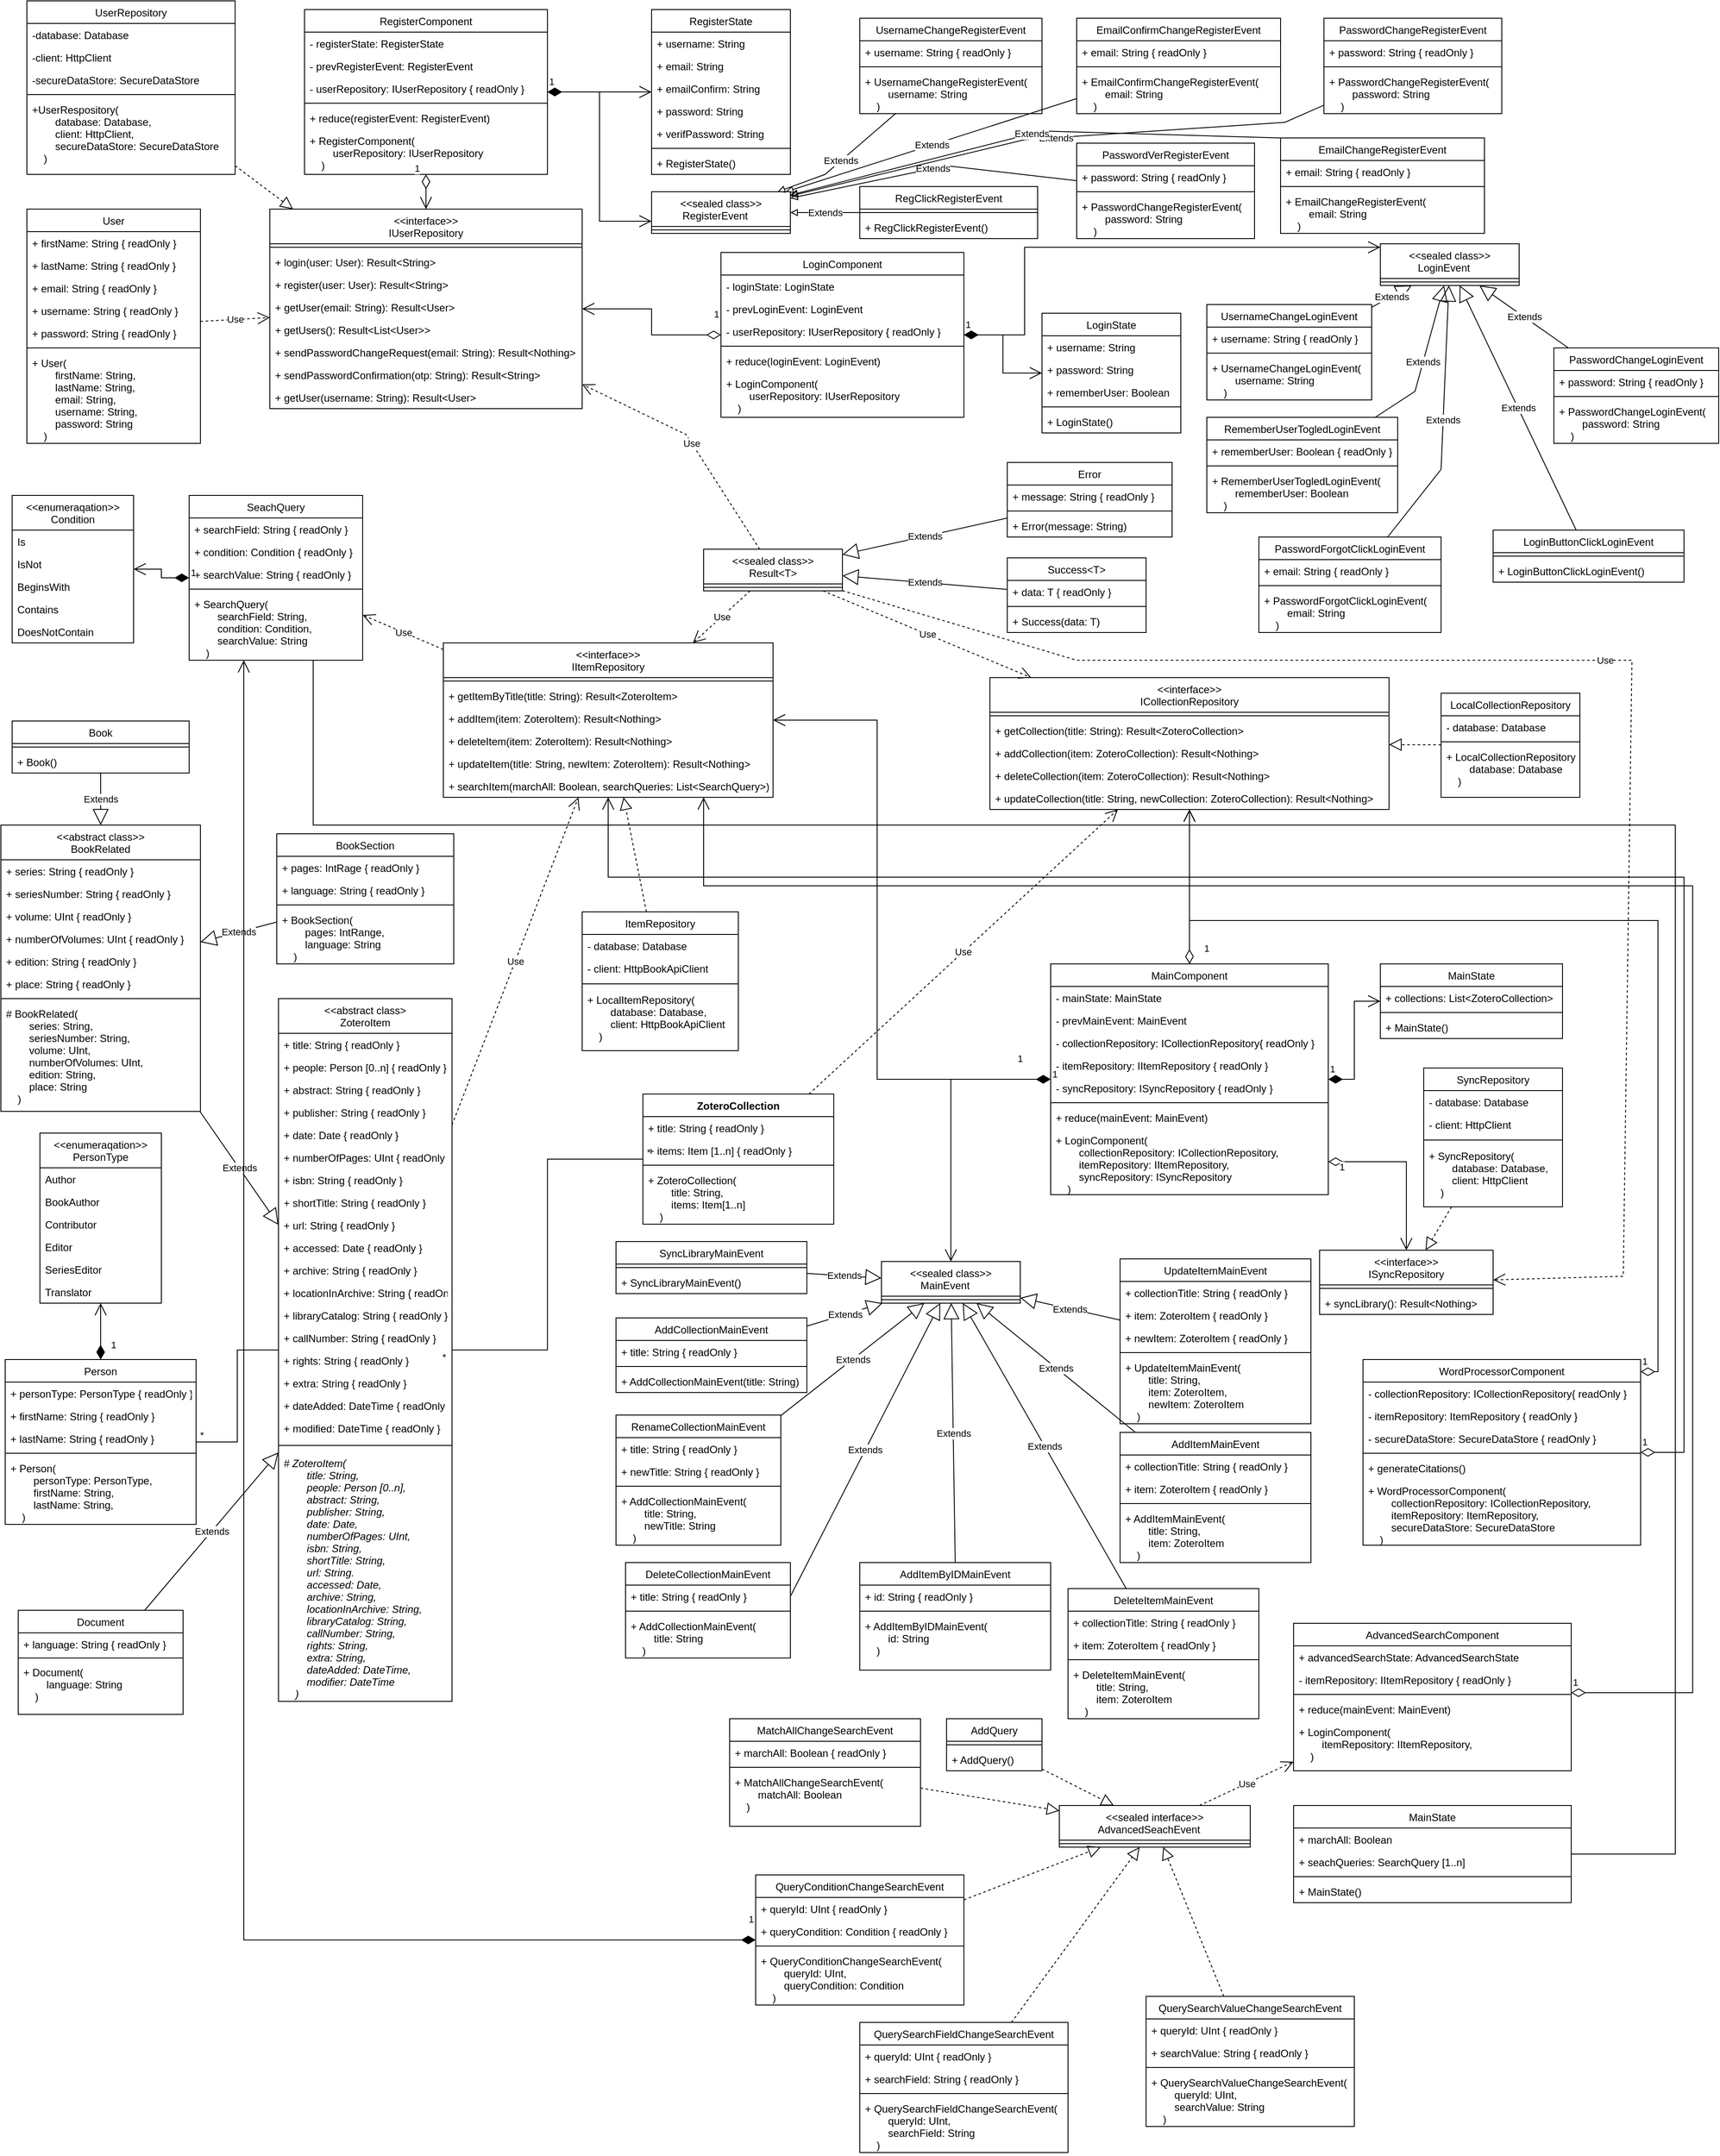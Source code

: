 <mxfile version="20.5.3" type="embed"><diagram id="C5RBs43oDa-KdzZeNtuy" name="Page-1"><mxGraphModel dx="1024" dy="704" grid="1" gridSize="10" guides="1" tooltips="1" connect="1" arrows="1" fold="1" page="1" pageScale="1" pageWidth="2000" pageHeight="2520" math="0" shadow="0"><root><mxCell id="WIyWlLk6GJQsqaUBKTNV-0"/><mxCell id="WIyWlLk6GJQsqaUBKTNV-1" parent="WIyWlLk6GJQsqaUBKTNV-0"/><mxCell id="zkfFHV4jXpPFQw0GAbJ--0" value="User" style="swimlane;fontStyle=0;align=center;verticalAlign=top;childLayout=stackLayout;horizontal=1;startSize=26;horizontalStack=0;resizeParent=1;resizeLast=0;collapsible=1;marginBottom=0;rounded=0;shadow=0;strokeWidth=1;" parent="WIyWlLk6GJQsqaUBKTNV-1" vertex="1"><mxGeometry x="40" y="250" width="200" height="270" as="geometry"><mxRectangle x="230" y="140" width="160" height="26" as="alternateBounds"/></mxGeometry></mxCell><mxCell id="zkfFHV4jXpPFQw0GAbJ--1" value="+ firstName: String { readOnly }" style="text;align=left;verticalAlign=top;spacingLeft=4;spacingRight=4;overflow=hidden;rotatable=0;points=[[0,0.5],[1,0.5]];portConstraint=eastwest;" parent="zkfFHV4jXpPFQw0GAbJ--0" vertex="1"><mxGeometry y="26" width="200" height="26" as="geometry"/></mxCell><mxCell id="zkfFHV4jXpPFQw0GAbJ--2" value="+ lastName: String { readOnly }" style="text;align=left;verticalAlign=top;spacingLeft=4;spacingRight=4;overflow=hidden;rotatable=0;points=[[0,0.5],[1,0.5]];portConstraint=eastwest;rounded=0;shadow=0;html=0;" parent="zkfFHV4jXpPFQw0GAbJ--0" vertex="1"><mxGeometry y="52" width="200" height="26" as="geometry"/></mxCell><mxCell id="zkfFHV4jXpPFQw0GAbJ--3" value="+ email: String { readOnly }" style="text;align=left;verticalAlign=top;spacingLeft=4;spacingRight=4;overflow=hidden;rotatable=0;points=[[0,0.5],[1,0.5]];portConstraint=eastwest;rounded=0;shadow=0;html=0;" parent="zkfFHV4jXpPFQw0GAbJ--0" vertex="1"><mxGeometry y="78" width="200" height="26" as="geometry"/></mxCell><mxCell id="NYYMoiH2fDYC1uSWcf2y-0" value="+ username: String { readOnly }" style="text;align=left;verticalAlign=top;spacingLeft=4;spacingRight=4;overflow=hidden;rotatable=0;points=[[0,0.5],[1,0.5]];portConstraint=eastwest;rounded=0;shadow=0;html=0;" parent="zkfFHV4jXpPFQw0GAbJ--0" vertex="1"><mxGeometry y="104" width="200" height="26" as="geometry"/></mxCell><mxCell id="NYYMoiH2fDYC1uSWcf2y-1" value="+ password: String { readOnly }" style="text;align=left;verticalAlign=top;spacingLeft=4;spacingRight=4;overflow=hidden;rotatable=0;points=[[0,0.5],[1,0.5]];portConstraint=eastwest;rounded=0;shadow=0;html=0;" parent="zkfFHV4jXpPFQw0GAbJ--0" vertex="1"><mxGeometry y="130" width="200" height="26" as="geometry"/></mxCell><mxCell id="zkfFHV4jXpPFQw0GAbJ--4" value="" style="line;html=1;strokeWidth=1;align=left;verticalAlign=middle;spacingTop=-1;spacingLeft=3;spacingRight=3;rotatable=0;labelPosition=right;points=[];portConstraint=eastwest;" parent="zkfFHV4jXpPFQw0GAbJ--0" vertex="1"><mxGeometry y="156" width="200" height="8" as="geometry"/></mxCell><mxCell id="NYYMoiH2fDYC1uSWcf2y-163" value="+ User(&#10;        firstName: String, &#10;        lastName: String,&#10;        email: String,&#10;        username: String,&#10;        password: String&#10;    )" style="text;align=left;verticalAlign=top;spacingLeft=4;spacingRight=4;overflow=hidden;rotatable=0;points=[[0,0.5],[1,0.5]];portConstraint=eastwest;rounded=0;shadow=0;html=0;" parent="zkfFHV4jXpPFQw0GAbJ--0" vertex="1"><mxGeometry y="164" width="200" height="106" as="geometry"/></mxCell><mxCell id="zkfFHV4jXpPFQw0GAbJ--17" value="UserRepository" style="swimlane;fontStyle=0;align=center;verticalAlign=top;childLayout=stackLayout;horizontal=1;startSize=26;horizontalStack=0;resizeParent=1;resizeLast=0;collapsible=1;marginBottom=0;rounded=0;shadow=0;strokeWidth=1;" parent="WIyWlLk6GJQsqaUBKTNV-1" vertex="1"><mxGeometry x="40" y="10" width="240" height="200" as="geometry"><mxRectangle x="550" y="140" width="160" height="26" as="alternateBounds"/></mxGeometry></mxCell><mxCell id="zkfFHV4jXpPFQw0GAbJ--18" value="-database: Database" style="text;align=left;verticalAlign=top;spacingLeft=4;spacingRight=4;overflow=hidden;rotatable=0;points=[[0,0.5],[1,0.5]];portConstraint=eastwest;" parent="zkfFHV4jXpPFQw0GAbJ--17" vertex="1"><mxGeometry y="26" width="240" height="26" as="geometry"/></mxCell><mxCell id="NYYMoiH2fDYC1uSWcf2y-206" value="-client: HttpClient" style="text;align=left;verticalAlign=top;spacingLeft=4;spacingRight=4;overflow=hidden;rotatable=0;points=[[0,0.5],[1,0.5]];portConstraint=eastwest;" parent="zkfFHV4jXpPFQw0GAbJ--17" vertex="1"><mxGeometry y="52" width="240" height="26" as="geometry"/></mxCell><mxCell id="naM0Vag8xCBrJSv8B079-10" value="-secureDataStore: SecureDataStore" style="text;align=left;verticalAlign=top;spacingLeft=4;spacingRight=4;overflow=hidden;rotatable=0;points=[[0,0.5],[1,0.5]];portConstraint=eastwest;" parent="zkfFHV4jXpPFQw0GAbJ--17" vertex="1"><mxGeometry y="78" width="240" height="26" as="geometry"/></mxCell><mxCell id="zkfFHV4jXpPFQw0GAbJ--23" value="" style="line;html=1;strokeWidth=1;align=left;verticalAlign=middle;spacingTop=-1;spacingLeft=3;spacingRight=3;rotatable=0;labelPosition=right;points=[];portConstraint=eastwest;" parent="zkfFHV4jXpPFQw0GAbJ--17" vertex="1"><mxGeometry y="104" width="240" height="8" as="geometry"/></mxCell><mxCell id="NYYMoiH2fDYC1uSWcf2y-207" value="+UserRespository(&#10;        database: Database,&#10;        client: HttpClient,&#10;        secureDataStore: SecureDataStore&#10;    )" style="text;align=left;verticalAlign=top;spacingLeft=4;spacingRight=4;overflow=hidden;rotatable=0;points=[[0,0.5],[1,0.5]];portConstraint=eastwest;" parent="zkfFHV4jXpPFQw0GAbJ--17" vertex="1"><mxGeometry y="112" width="240" height="88" as="geometry"/></mxCell><mxCell id="NYYMoiH2fDYC1uSWcf2y-2" value="&lt;&lt;interface&gt;&gt;&#10;IUserRepository" style="swimlane;fontStyle=0;align=center;verticalAlign=top;childLayout=stackLayout;horizontal=1;startSize=40;horizontalStack=0;resizeParent=1;resizeLast=0;collapsible=1;marginBottom=0;rounded=0;shadow=0;strokeWidth=1;" parent="WIyWlLk6GJQsqaUBKTNV-1" vertex="1"><mxGeometry x="320" y="250" width="360" height="230" as="geometry"><mxRectangle x="550" y="140" width="160" height="26" as="alternateBounds"/></mxGeometry></mxCell><mxCell id="NYYMoiH2fDYC1uSWcf2y-8" value="" style="line;html=1;strokeWidth=1;align=left;verticalAlign=middle;spacingTop=-1;spacingLeft=3;spacingRight=3;rotatable=0;labelPosition=right;points=[];portConstraint=eastwest;" parent="NYYMoiH2fDYC1uSWcf2y-2" vertex="1"><mxGeometry y="40" width="360" height="8" as="geometry"/></mxCell><mxCell id="NYYMoiH2fDYC1uSWcf2y-9" value="+ login(user: User): Result&lt;String&gt;" style="text;align=left;verticalAlign=top;spacingLeft=4;spacingRight=4;overflow=hidden;rotatable=0;points=[[0,0.5],[1,0.5]];portConstraint=eastwest;" parent="NYYMoiH2fDYC1uSWcf2y-2" vertex="1"><mxGeometry y="48" width="360" height="26" as="geometry"/></mxCell><mxCell id="NYYMoiH2fDYC1uSWcf2y-10" value="+ register(user: User): Result&lt;String&gt;" style="text;align=left;verticalAlign=top;spacingLeft=4;spacingRight=4;overflow=hidden;rotatable=0;points=[[0,0.5],[1,0.5]];portConstraint=eastwest;" parent="NYYMoiH2fDYC1uSWcf2y-2" vertex="1"><mxGeometry y="74" width="360" height="26" as="geometry"/></mxCell><mxCell id="NYYMoiH2fDYC1uSWcf2y-11" value="+ getUser(email: String): Result&lt;User&gt;" style="text;align=left;verticalAlign=top;spacingLeft=4;spacingRight=4;overflow=hidden;rotatable=0;points=[[0,0.5],[1,0.5]];portConstraint=eastwest;" parent="NYYMoiH2fDYC1uSWcf2y-2" vertex="1"><mxGeometry y="100" width="360" height="26" as="geometry"/></mxCell><mxCell id="NYYMoiH2fDYC1uSWcf2y-12" value="+ getUsers(): Result&lt;List&lt;User&gt;&gt;" style="text;align=left;verticalAlign=top;spacingLeft=4;spacingRight=4;overflow=hidden;rotatable=0;points=[[0,0.5],[1,0.5]];portConstraint=eastwest;" parent="NYYMoiH2fDYC1uSWcf2y-2" vertex="1"><mxGeometry y="126" width="360" height="26" as="geometry"/></mxCell><mxCell id="NYYMoiH2fDYC1uSWcf2y-13" value="+ sendPasswordChangeRequest(email: String): Result&lt;Nothing&gt;" style="text;align=left;verticalAlign=top;spacingLeft=4;spacingRight=4;overflow=hidden;rotatable=0;points=[[0,0.5],[1,0.5]];portConstraint=eastwest;" parent="NYYMoiH2fDYC1uSWcf2y-2" vertex="1"><mxGeometry y="152" width="360" height="26" as="geometry"/></mxCell><mxCell id="NYYMoiH2fDYC1uSWcf2y-14" value="+ sendPasswordConfirmation(otp: String): Result&lt;String&gt;" style="text;align=left;verticalAlign=top;spacingLeft=4;spacingRight=4;overflow=hidden;rotatable=0;points=[[0,0.5],[1,0.5]];portConstraint=eastwest;" parent="NYYMoiH2fDYC1uSWcf2y-2" vertex="1"><mxGeometry y="178" width="360" height="26" as="geometry"/></mxCell><mxCell id="NYYMoiH2fDYC1uSWcf2y-15" value="+ getUser(username: String): Result&lt;User&gt;" style="text;align=left;verticalAlign=top;spacingLeft=4;spacingRight=4;overflow=hidden;rotatable=0;points=[[0,0.5],[1,0.5]];portConstraint=eastwest;" parent="NYYMoiH2fDYC1uSWcf2y-2" vertex="1"><mxGeometry y="204" width="360" height="26" as="geometry"/></mxCell><mxCell id="NYYMoiH2fDYC1uSWcf2y-16" value="" style="endArrow=block;dashed=1;endFill=0;endSize=12;html=1;rounded=0;" parent="WIyWlLk6GJQsqaUBKTNV-1" source="zkfFHV4jXpPFQw0GAbJ--17" target="NYYMoiH2fDYC1uSWcf2y-2" edge="1"><mxGeometry width="160" relative="1" as="geometry"><mxPoint x="760" y="360" as="sourcePoint"/><mxPoint x="920" y="360" as="targetPoint"/></mxGeometry></mxCell><mxCell id="NYYMoiH2fDYC1uSWcf2y-21" value="Use" style="endArrow=open;endSize=12;dashed=1;html=1;rounded=0;" parent="WIyWlLk6GJQsqaUBKTNV-1" source="zkfFHV4jXpPFQw0GAbJ--0" target="NYYMoiH2fDYC1uSWcf2y-2" edge="1"><mxGeometry width="160" relative="1" as="geometry"><mxPoint x="760" y="360" as="sourcePoint"/><mxPoint x="920" y="360" as="targetPoint"/></mxGeometry></mxCell><mxCell id="NYYMoiH2fDYC1uSWcf2y-22" value="&lt;&lt;sealed class&gt;&gt;&#10;Result&lt;T&gt;" style="swimlane;fontStyle=0;align=center;verticalAlign=top;childLayout=stackLayout;horizontal=1;startSize=40;horizontalStack=0;resizeParent=1;resizeParentMax=0;resizeLast=0;collapsible=1;marginBottom=0;" parent="WIyWlLk6GJQsqaUBKTNV-1" vertex="1"><mxGeometry x="820" y="642" width="160" height="48" as="geometry"/></mxCell><mxCell id="NYYMoiH2fDYC1uSWcf2y-24" value="" style="line;strokeWidth=1;fillColor=none;align=left;verticalAlign=middle;spacingTop=-1;spacingLeft=3;spacingRight=3;rotatable=0;labelPosition=right;points=[];portConstraint=eastwest;strokeColor=inherit;" parent="NYYMoiH2fDYC1uSWcf2y-22" vertex="1"><mxGeometry y="40" width="160" height="8" as="geometry"/></mxCell><mxCell id="NYYMoiH2fDYC1uSWcf2y-26" value="Success&lt;T&gt;" style="swimlane;fontStyle=0;align=center;verticalAlign=top;childLayout=stackLayout;horizontal=1;startSize=26;horizontalStack=0;resizeParent=1;resizeParentMax=0;resizeLast=0;collapsible=1;marginBottom=0;" parent="WIyWlLk6GJQsqaUBKTNV-1" vertex="1"><mxGeometry x="1170" y="652" width="160" height="86" as="geometry"/></mxCell><mxCell id="NYYMoiH2fDYC1uSWcf2y-27" value="+ data: T { readOnly }" style="text;strokeColor=none;fillColor=none;align=left;verticalAlign=top;spacingLeft=4;spacingRight=4;overflow=hidden;rotatable=0;points=[[0,0.5],[1,0.5]];portConstraint=eastwest;" parent="NYYMoiH2fDYC1uSWcf2y-26" vertex="1"><mxGeometry y="26" width="160" height="26" as="geometry"/></mxCell><mxCell id="NYYMoiH2fDYC1uSWcf2y-28" value="" style="line;strokeWidth=1;fillColor=none;align=left;verticalAlign=middle;spacingTop=-1;spacingLeft=3;spacingRight=3;rotatable=0;labelPosition=right;points=[];portConstraint=eastwest;strokeColor=inherit;" parent="NYYMoiH2fDYC1uSWcf2y-26" vertex="1"><mxGeometry y="52" width="160" height="8" as="geometry"/></mxCell><mxCell id="NYYMoiH2fDYC1uSWcf2y-228" value="+ Success(data: T)" style="text;strokeColor=none;fillColor=none;align=left;verticalAlign=top;spacingLeft=4;spacingRight=4;overflow=hidden;rotatable=0;points=[[0,0.5],[1,0.5]];portConstraint=eastwest;" parent="NYYMoiH2fDYC1uSWcf2y-26" vertex="1"><mxGeometry y="60" width="160" height="26" as="geometry"/></mxCell><mxCell id="NYYMoiH2fDYC1uSWcf2y-31" value="Error" style="swimlane;fontStyle=0;align=center;verticalAlign=top;childLayout=stackLayout;horizontal=1;startSize=26;horizontalStack=0;resizeParent=1;resizeParentMax=0;resizeLast=0;collapsible=1;marginBottom=0;" parent="WIyWlLk6GJQsqaUBKTNV-1" vertex="1"><mxGeometry x="1170" y="542" width="190" height="86" as="geometry"/></mxCell><mxCell id="NYYMoiH2fDYC1uSWcf2y-33" value="+ message: String { readOnly }" style="text;strokeColor=none;fillColor=none;align=left;verticalAlign=top;spacingLeft=4;spacingRight=4;overflow=hidden;rotatable=0;points=[[0,0.5],[1,0.5]];portConstraint=eastwest;" parent="NYYMoiH2fDYC1uSWcf2y-31" vertex="1"><mxGeometry y="26" width="190" height="26" as="geometry"/></mxCell><mxCell id="NYYMoiH2fDYC1uSWcf2y-34" value="" style="line;strokeWidth=1;fillColor=none;align=left;verticalAlign=middle;spacingTop=-1;spacingLeft=3;spacingRight=3;rotatable=0;labelPosition=right;points=[];portConstraint=eastwest;strokeColor=inherit;" parent="NYYMoiH2fDYC1uSWcf2y-31" vertex="1"><mxGeometry y="52" width="190" height="8" as="geometry"/></mxCell><mxCell id="NYYMoiH2fDYC1uSWcf2y-229" value="+ Error(message: String)" style="text;strokeColor=none;fillColor=none;align=left;verticalAlign=top;spacingLeft=4;spacingRight=4;overflow=hidden;rotatable=0;points=[[0,0.5],[1,0.5]];portConstraint=eastwest;" parent="NYYMoiH2fDYC1uSWcf2y-31" vertex="1"><mxGeometry y="60" width="190" height="26" as="geometry"/></mxCell><mxCell id="NYYMoiH2fDYC1uSWcf2y-35" value="Extends" style="endArrow=block;endSize=16;endFill=0;html=1;rounded=0;" parent="WIyWlLk6GJQsqaUBKTNV-1" source="NYYMoiH2fDYC1uSWcf2y-26" target="NYYMoiH2fDYC1uSWcf2y-22" edge="1"><mxGeometry width="160" relative="1" as="geometry"><mxPoint x="780" y="410" as="sourcePoint"/><mxPoint x="940" y="410" as="targetPoint"/></mxGeometry></mxCell><mxCell id="NYYMoiH2fDYC1uSWcf2y-36" value="Extends" style="endArrow=block;endSize=16;endFill=0;html=1;rounded=0;" parent="WIyWlLk6GJQsqaUBKTNV-1" source="NYYMoiH2fDYC1uSWcf2y-31" target="NYYMoiH2fDYC1uSWcf2y-22" edge="1"><mxGeometry width="160" relative="1" as="geometry"><mxPoint x="780" y="410" as="sourcePoint"/><mxPoint x="940" y="410" as="targetPoint"/></mxGeometry></mxCell><mxCell id="NYYMoiH2fDYC1uSWcf2y-37" value="Use" style="endArrow=open;endSize=12;dashed=1;html=1;rounded=0;" parent="WIyWlLk6GJQsqaUBKTNV-1" source="NYYMoiH2fDYC1uSWcf2y-22" target="NYYMoiH2fDYC1uSWcf2y-2" edge="1"><mxGeometry width="160" relative="1" as="geometry"><mxPoint x="590" y="276.158" as="sourcePoint"/><mxPoint x="710" y="268.895" as="targetPoint"/><Array as="points"><mxPoint x="800" y="510"/></Array></mxGeometry></mxCell><mxCell id="NYYMoiH2fDYC1uSWcf2y-50" value="&lt;&lt;abstract class&gt;&#10;ZoteroItem" style="swimlane;fontStyle=0;align=center;verticalAlign=top;childLayout=stackLayout;horizontal=1;startSize=40;horizontalStack=0;resizeParent=1;resizeParentMax=0;resizeLast=0;collapsible=1;marginBottom=0;" parent="WIyWlLk6GJQsqaUBKTNV-1" vertex="1"><mxGeometry x="330" y="1160" width="200" height="810" as="geometry"/></mxCell><mxCell id="NYYMoiH2fDYC1uSWcf2y-51" value="+ title: String { readOnly }" style="text;strokeColor=none;fillColor=none;align=left;verticalAlign=top;spacingLeft=4;spacingRight=4;overflow=hidden;rotatable=0;points=[[0,0.5],[1,0.5]];portConstraint=eastwest;" parent="NYYMoiH2fDYC1uSWcf2y-50" vertex="1"><mxGeometry y="40" width="200" height="26" as="geometry"/></mxCell><mxCell id="NYYMoiH2fDYC1uSWcf2y-54" value="+ people: Person [0..n] { readOnly }" style="text;strokeColor=none;fillColor=none;align=left;verticalAlign=top;spacingLeft=4;spacingRight=4;overflow=hidden;rotatable=0;points=[[0,0.5],[1,0.5]];portConstraint=eastwest;" parent="NYYMoiH2fDYC1uSWcf2y-50" vertex="1"><mxGeometry y="66" width="200" height="26" as="geometry"/></mxCell><mxCell id="NYYMoiH2fDYC1uSWcf2y-55" value="+ abstract: String { readOnly }" style="text;strokeColor=none;fillColor=none;align=left;verticalAlign=top;spacingLeft=4;spacingRight=4;overflow=hidden;rotatable=0;points=[[0,0.5],[1,0.5]];portConstraint=eastwest;" parent="NYYMoiH2fDYC1uSWcf2y-50" vertex="1"><mxGeometry y="92" width="200" height="26" as="geometry"/></mxCell><mxCell id="NYYMoiH2fDYC1uSWcf2y-62" value="+ publisher: String { readOnly }" style="text;strokeColor=none;fillColor=none;align=left;verticalAlign=top;spacingLeft=4;spacingRight=4;overflow=hidden;rotatable=0;points=[[0,0.5],[1,0.5]];portConstraint=eastwest;" parent="NYYMoiH2fDYC1uSWcf2y-50" vertex="1"><mxGeometry y="118" width="200" height="26" as="geometry"/></mxCell><mxCell id="NYYMoiH2fDYC1uSWcf2y-63" value="+ date: Date { readOnly }" style="text;strokeColor=none;fillColor=none;align=left;verticalAlign=top;spacingLeft=4;spacingRight=4;overflow=hidden;rotatable=0;points=[[0,0.5],[1,0.5]];portConstraint=eastwest;" parent="NYYMoiH2fDYC1uSWcf2y-50" vertex="1"><mxGeometry y="144" width="200" height="26" as="geometry"/></mxCell><mxCell id="NYYMoiH2fDYC1uSWcf2y-64" value="+ numberOfPages: UInt { readOnly }" style="text;strokeColor=none;fillColor=none;align=left;verticalAlign=top;spacingLeft=4;spacingRight=4;overflow=hidden;rotatable=0;points=[[0,0.5],[1,0.5]];portConstraint=eastwest;" parent="NYYMoiH2fDYC1uSWcf2y-50" vertex="1"><mxGeometry y="170" width="200" height="26" as="geometry"/></mxCell><mxCell id="NYYMoiH2fDYC1uSWcf2y-65" value="+ isbn: String { readOnly }" style="text;strokeColor=none;fillColor=none;align=left;verticalAlign=top;spacingLeft=4;spacingRight=4;overflow=hidden;rotatable=0;points=[[0,0.5],[1,0.5]];portConstraint=eastwest;" parent="NYYMoiH2fDYC1uSWcf2y-50" vertex="1"><mxGeometry y="196" width="200" height="26" as="geometry"/></mxCell><mxCell id="NYYMoiH2fDYC1uSWcf2y-66" value="+ shortTitle: String { readOnly }" style="text;strokeColor=none;fillColor=none;align=left;verticalAlign=top;spacingLeft=4;spacingRight=4;overflow=hidden;rotatable=0;points=[[0,0.5],[1,0.5]];portConstraint=eastwest;" parent="NYYMoiH2fDYC1uSWcf2y-50" vertex="1"><mxGeometry y="222" width="200" height="26" as="geometry"/></mxCell><mxCell id="NYYMoiH2fDYC1uSWcf2y-67" value="+ url: String { readOnly }" style="text;strokeColor=none;fillColor=none;align=left;verticalAlign=top;spacingLeft=4;spacingRight=4;overflow=hidden;rotatable=0;points=[[0,0.5],[1,0.5]];portConstraint=eastwest;" parent="NYYMoiH2fDYC1uSWcf2y-50" vertex="1"><mxGeometry y="248" width="200" height="26" as="geometry"/></mxCell><mxCell id="NYYMoiH2fDYC1uSWcf2y-68" value="+ accessed: Date { readOnly }" style="text;strokeColor=none;fillColor=none;align=left;verticalAlign=top;spacingLeft=4;spacingRight=4;overflow=hidden;rotatable=0;points=[[0,0.5],[1,0.5]];portConstraint=eastwest;" parent="NYYMoiH2fDYC1uSWcf2y-50" vertex="1"><mxGeometry y="274" width="200" height="26" as="geometry"/></mxCell><mxCell id="NYYMoiH2fDYC1uSWcf2y-69" value="+ archive: String { readOnly }" style="text;strokeColor=none;fillColor=none;align=left;verticalAlign=top;spacingLeft=4;spacingRight=4;overflow=hidden;rotatable=0;points=[[0,0.5],[1,0.5]];portConstraint=eastwest;" parent="NYYMoiH2fDYC1uSWcf2y-50" vertex="1"><mxGeometry y="300" width="200" height="26" as="geometry"/></mxCell><mxCell id="NYYMoiH2fDYC1uSWcf2y-70" value="+ locationInArchive: String { readOnly }" style="text;strokeColor=none;fillColor=none;align=left;verticalAlign=top;spacingLeft=4;spacingRight=4;overflow=hidden;rotatable=0;points=[[0,0.5],[1,0.5]];portConstraint=eastwest;" parent="NYYMoiH2fDYC1uSWcf2y-50" vertex="1"><mxGeometry y="326" width="200" height="26" as="geometry"/></mxCell><mxCell id="NYYMoiH2fDYC1uSWcf2y-71" value="+ libraryCatalog: String { readOnly }" style="text;strokeColor=none;fillColor=none;align=left;verticalAlign=top;spacingLeft=4;spacingRight=4;overflow=hidden;rotatable=0;points=[[0,0.5],[1,0.5]];portConstraint=eastwest;" parent="NYYMoiH2fDYC1uSWcf2y-50" vertex="1"><mxGeometry y="352" width="200" height="26" as="geometry"/></mxCell><mxCell id="NYYMoiH2fDYC1uSWcf2y-72" value="+ callNumber: String { readOnly }" style="text;strokeColor=none;fillColor=none;align=left;verticalAlign=top;spacingLeft=4;spacingRight=4;overflow=hidden;rotatable=0;points=[[0,0.5],[1,0.5]];portConstraint=eastwest;" parent="NYYMoiH2fDYC1uSWcf2y-50" vertex="1"><mxGeometry y="378" width="200" height="26" as="geometry"/></mxCell><mxCell id="NYYMoiH2fDYC1uSWcf2y-73" value="+ rights: String { readOnly }" style="text;strokeColor=none;fillColor=none;align=left;verticalAlign=top;spacingLeft=4;spacingRight=4;overflow=hidden;rotatable=0;points=[[0,0.5],[1,0.5]];portConstraint=eastwest;" parent="NYYMoiH2fDYC1uSWcf2y-50" vertex="1"><mxGeometry y="404" width="200" height="26" as="geometry"/></mxCell><mxCell id="NYYMoiH2fDYC1uSWcf2y-74" value="+ extra: String { readOnly }" style="text;strokeColor=none;fillColor=none;align=left;verticalAlign=top;spacingLeft=4;spacingRight=4;overflow=hidden;rotatable=0;points=[[0,0.5],[1,0.5]];portConstraint=eastwest;" parent="NYYMoiH2fDYC1uSWcf2y-50" vertex="1"><mxGeometry y="430" width="200" height="26" as="geometry"/></mxCell><mxCell id="NYYMoiH2fDYC1uSWcf2y-75" value="+ dateAdded: DateTime { readOnly }" style="text;strokeColor=none;fillColor=none;align=left;verticalAlign=top;spacingLeft=4;spacingRight=4;overflow=hidden;rotatable=0;points=[[0,0.5],[1,0.5]];portConstraint=eastwest;" parent="NYYMoiH2fDYC1uSWcf2y-50" vertex="1"><mxGeometry y="456" width="200" height="26" as="geometry"/></mxCell><mxCell id="NYYMoiH2fDYC1uSWcf2y-76" value="+ modified: DateTime { readOnly }" style="text;strokeColor=none;fillColor=none;align=left;verticalAlign=top;spacingLeft=4;spacingRight=4;overflow=hidden;rotatable=0;points=[[0,0.5],[1,0.5]];portConstraint=eastwest;" parent="NYYMoiH2fDYC1uSWcf2y-50" vertex="1"><mxGeometry y="482" width="200" height="26" as="geometry"/></mxCell><mxCell id="NYYMoiH2fDYC1uSWcf2y-52" value="" style="line;strokeWidth=1;fillColor=none;align=left;verticalAlign=middle;spacingTop=-1;spacingLeft=3;spacingRight=3;rotatable=0;labelPosition=right;points=[];portConstraint=eastwest;strokeColor=inherit;" parent="NYYMoiH2fDYC1uSWcf2y-50" vertex="1"><mxGeometry y="508" width="200" height="14" as="geometry"/></mxCell><mxCell id="NYYMoiH2fDYC1uSWcf2y-168" value="# ZoteroItem(&#10;        title: String,&#10;        people: Person [0..n],&#10;        abstract: String,&#10;        publisher: String,&#10;        date: Date,&#10;        numberOfPages: UInt,&#10;        isbn: String,&#10;        shortTitle: String,&#10;        url: String.&#10;        accessed: Date,&#10;        archive: String,&#10;        locationInArchive: String,&#10;        libraryCatalog: String,&#10;        callNumber: String,&#10;        rights: String,&#10;        extra: String,&#10;        dateAdded: DateTime,&#10;        modifier: DateTime&#10;    )" style="text;strokeColor=none;fillColor=none;align=left;verticalAlign=top;spacingLeft=4;spacingRight=4;overflow=hidden;rotatable=0;points=[[0,0.5],[1,0.5]];portConstraint=eastwest;fontStyle=2" parent="NYYMoiH2fDYC1uSWcf2y-50" vertex="1"><mxGeometry y="522" width="200" height="288" as="geometry"/></mxCell><mxCell id="NYYMoiH2fDYC1uSWcf2y-77" value="Person" style="swimlane;fontStyle=0;align=center;verticalAlign=top;childLayout=stackLayout;horizontal=1;startSize=26;horizontalStack=0;resizeParent=1;resizeParentMax=0;resizeLast=0;collapsible=1;marginBottom=0;" parent="WIyWlLk6GJQsqaUBKTNV-1" vertex="1"><mxGeometry x="15" y="1576" width="220" height="190" as="geometry"/></mxCell><mxCell id="NYYMoiH2fDYC1uSWcf2y-78" value="+ personType: PersonType { readOnly }" style="text;strokeColor=none;fillColor=none;align=left;verticalAlign=top;spacingLeft=4;spacingRight=4;overflow=hidden;rotatable=0;points=[[0,0.5],[1,0.5]];portConstraint=eastwest;" parent="NYYMoiH2fDYC1uSWcf2y-77" vertex="1"><mxGeometry y="26" width="220" height="26" as="geometry"/></mxCell><mxCell id="NYYMoiH2fDYC1uSWcf2y-81" value="+ firstName: String { readOnly }" style="text;strokeColor=none;fillColor=none;align=left;verticalAlign=top;spacingLeft=4;spacingRight=4;overflow=hidden;rotatable=0;points=[[0,0.5],[1,0.5]];portConstraint=eastwest;" parent="NYYMoiH2fDYC1uSWcf2y-77" vertex="1"><mxGeometry y="52" width="220" height="26" as="geometry"/></mxCell><mxCell id="NYYMoiH2fDYC1uSWcf2y-82" value="+ lastName: String { readOnly }" style="text;strokeColor=none;fillColor=none;align=left;verticalAlign=top;spacingLeft=4;spacingRight=4;overflow=hidden;rotatable=0;points=[[0,0.5],[1,0.5]];portConstraint=eastwest;" parent="NYYMoiH2fDYC1uSWcf2y-77" vertex="1"><mxGeometry y="78" width="220" height="26" as="geometry"/></mxCell><mxCell id="NYYMoiH2fDYC1uSWcf2y-79" value="" style="line;strokeWidth=1;fillColor=none;align=left;verticalAlign=middle;spacingTop=-1;spacingLeft=3;spacingRight=3;rotatable=0;labelPosition=right;points=[];portConstraint=eastwest;strokeColor=inherit;" parent="NYYMoiH2fDYC1uSWcf2y-77" vertex="1"><mxGeometry y="104" width="220" height="8" as="geometry"/></mxCell><mxCell id="NYYMoiH2fDYC1uSWcf2y-165" value="+ Person(&#10;        personType: PersonType,&#10;        firstName: String,&#10;        lastName: String,&#10;    )" style="text;strokeColor=none;fillColor=none;align=left;verticalAlign=top;spacingLeft=4;spacingRight=4;overflow=hidden;rotatable=0;points=[[0,0.5],[1,0.5]];portConstraint=eastwest;" parent="NYYMoiH2fDYC1uSWcf2y-77" vertex="1"><mxGeometry y="112" width="220" height="78" as="geometry"/></mxCell><mxCell id="NYYMoiH2fDYC1uSWcf2y-83" value="&lt;&lt;enumeraqation&gt;&gt;&#10;PersonType" style="swimlane;fontStyle=0;childLayout=stackLayout;horizontal=1;startSize=40;fillColor=none;horizontalStack=0;resizeParent=1;resizeParentMax=0;resizeLast=0;collapsible=1;marginBottom=0;" parent="WIyWlLk6GJQsqaUBKTNV-1" vertex="1"><mxGeometry x="55" y="1315" width="140" height="196" as="geometry"/></mxCell><mxCell id="NYYMoiH2fDYC1uSWcf2y-84" value="Author" style="text;strokeColor=none;fillColor=none;align=left;verticalAlign=top;spacingLeft=4;spacingRight=4;overflow=hidden;rotatable=0;points=[[0,0.5],[1,0.5]];portConstraint=eastwest;" parent="NYYMoiH2fDYC1uSWcf2y-83" vertex="1"><mxGeometry y="40" width="140" height="26" as="geometry"/></mxCell><mxCell id="NYYMoiH2fDYC1uSWcf2y-85" value="BookAuthor" style="text;strokeColor=none;fillColor=none;align=left;verticalAlign=top;spacingLeft=4;spacingRight=4;overflow=hidden;rotatable=0;points=[[0,0.5],[1,0.5]];portConstraint=eastwest;" parent="NYYMoiH2fDYC1uSWcf2y-83" vertex="1"><mxGeometry y="66" width="140" height="26" as="geometry"/></mxCell><mxCell id="NYYMoiH2fDYC1uSWcf2y-86" value="Contributor" style="text;strokeColor=none;fillColor=none;align=left;verticalAlign=top;spacingLeft=4;spacingRight=4;overflow=hidden;rotatable=0;points=[[0,0.5],[1,0.5]];portConstraint=eastwest;" parent="NYYMoiH2fDYC1uSWcf2y-83" vertex="1"><mxGeometry y="92" width="140" height="26" as="geometry"/></mxCell><mxCell id="NYYMoiH2fDYC1uSWcf2y-87" value="Editor" style="text;strokeColor=none;fillColor=none;align=left;verticalAlign=top;spacingLeft=4;spacingRight=4;overflow=hidden;rotatable=0;points=[[0,0.5],[1,0.5]];portConstraint=eastwest;" parent="NYYMoiH2fDYC1uSWcf2y-83" vertex="1"><mxGeometry y="118" width="140" height="26" as="geometry"/></mxCell><mxCell id="NYYMoiH2fDYC1uSWcf2y-88" value="SeriesEditor" style="text;strokeColor=none;fillColor=none;align=left;verticalAlign=top;spacingLeft=4;spacingRight=4;overflow=hidden;rotatable=0;points=[[0,0.5],[1,0.5]];portConstraint=eastwest;" parent="NYYMoiH2fDYC1uSWcf2y-83" vertex="1"><mxGeometry y="144" width="140" height="26" as="geometry"/></mxCell><mxCell id="NYYMoiH2fDYC1uSWcf2y-89" value="Translator" style="text;strokeColor=none;fillColor=none;align=left;verticalAlign=top;spacingLeft=4;spacingRight=4;overflow=hidden;rotatable=0;points=[[0,0.5],[1,0.5]];portConstraint=eastwest;" parent="NYYMoiH2fDYC1uSWcf2y-83" vertex="1"><mxGeometry y="170" width="140" height="26" as="geometry"/></mxCell><mxCell id="NYYMoiH2fDYC1uSWcf2y-90" value="1" style="endArrow=open;html=1;endSize=12;startArrow=diamondThin;startSize=14;startFill=1;edgeStyle=orthogonalEdgeStyle;align=left;verticalAlign=bottom;rounded=0;" parent="WIyWlLk6GJQsqaUBKTNV-1" source="NYYMoiH2fDYC1uSWcf2y-77" target="NYYMoiH2fDYC1uSWcf2y-83" edge="1"><mxGeometry x="-0.747" y="-10" relative="1" as="geometry"><mxPoint x="980" y="1010" as="sourcePoint"/><mxPoint x="1140" y="1010" as="targetPoint"/><mxPoint as="offset"/></mxGeometry></mxCell><mxCell id="NYYMoiH2fDYC1uSWcf2y-91" value="" style="endArrow=none;html=1;edgeStyle=orthogonalEdgeStyle;rounded=0;startArrow=none;" parent="WIyWlLk6GJQsqaUBKTNV-1" source="NYYMoiH2fDYC1uSWcf2y-50" target="NYYMoiH2fDYC1uSWcf2y-77" edge="1"><mxGeometry relative="1" as="geometry"><mxPoint x="980" y="930" as="sourcePoint"/><mxPoint x="1140" y="930" as="targetPoint"/></mxGeometry></mxCell><mxCell id="NYYMoiH2fDYC1uSWcf2y-93" value="*" style="edgeLabel;resizable=0;html=1;align=right;verticalAlign=bottom;" parent="NYYMoiH2fDYC1uSWcf2y-91" connectable="0" vertex="1"><mxGeometry x="1" relative="1" as="geometry"><mxPoint x="9" as="offset"/></mxGeometry></mxCell><mxCell id="NYYMoiH2fDYC1uSWcf2y-104" value="Extends" style="endArrow=block;endSize=16;endFill=0;html=1;rounded=0;" parent="WIyWlLk6GJQsqaUBKTNV-1" source="NYYMoiH2fDYC1uSWcf2y-96" target="NYYMoiH2fDYC1uSWcf2y-50" edge="1"><mxGeometry width="160" relative="1" as="geometry"><mxPoint x="1010" y="850" as="sourcePoint"/><mxPoint x="1170" y="850" as="targetPoint"/></mxGeometry></mxCell><mxCell id="NYYMoiH2fDYC1uSWcf2y-105" value="BookSection" style="swimlane;fontStyle=0;align=center;verticalAlign=top;childLayout=stackLayout;horizontal=1;startSize=26;horizontalStack=0;resizeParent=1;resizeParentMax=0;resizeLast=0;collapsible=1;marginBottom=0;" parent="WIyWlLk6GJQsqaUBKTNV-1" vertex="1"><mxGeometry x="328" y="970" width="204" height="150" as="geometry"/></mxCell><mxCell id="NYYMoiH2fDYC1uSWcf2y-106" value="+ pages: IntRage { readOnly }" style="text;strokeColor=none;fillColor=none;align=left;verticalAlign=top;spacingLeft=4;spacingRight=4;overflow=hidden;rotatable=0;points=[[0,0.5],[1,0.5]];portConstraint=eastwest;" parent="NYYMoiH2fDYC1uSWcf2y-105" vertex="1"><mxGeometry y="26" width="204" height="26" as="geometry"/></mxCell><mxCell id="NYYMoiH2fDYC1uSWcf2y-109" value="+ language: String { readOnly }" style="text;strokeColor=none;fillColor=none;align=left;verticalAlign=top;spacingLeft=4;spacingRight=4;overflow=hidden;rotatable=0;points=[[0,0.5],[1,0.5]];portConstraint=eastwest;" parent="NYYMoiH2fDYC1uSWcf2y-105" vertex="1"><mxGeometry y="52" width="204" height="26" as="geometry"/></mxCell><mxCell id="NYYMoiH2fDYC1uSWcf2y-107" value="" style="line;strokeWidth=1;fillColor=none;align=left;verticalAlign=middle;spacingTop=-1;spacingLeft=3;spacingRight=3;rotatable=0;labelPosition=right;points=[];portConstraint=eastwest;strokeColor=inherit;" parent="NYYMoiH2fDYC1uSWcf2y-105" vertex="1"><mxGeometry y="78" width="204" height="8" as="geometry"/></mxCell><mxCell id="NYYMoiH2fDYC1uSWcf2y-169" value="+ BookSection(&#10;        pages: IntRange,&#10;        language: String&#10;    )" style="text;strokeColor=none;fillColor=none;align=left;verticalAlign=top;spacingLeft=4;spacingRight=4;overflow=hidden;rotatable=0;points=[[0,0.5],[1,0.5]];portConstraint=eastwest;" parent="NYYMoiH2fDYC1uSWcf2y-105" vertex="1"><mxGeometry y="86" width="204" height="64" as="geometry"/></mxCell><mxCell id="NYYMoiH2fDYC1uSWcf2y-110" value="Extends" style="endArrow=block;endSize=16;endFill=0;html=1;rounded=0;" parent="WIyWlLk6GJQsqaUBKTNV-1" source="NYYMoiH2fDYC1uSWcf2y-105" target="NYYMoiH2fDYC1uSWcf2y-96" edge="1"><mxGeometry width="160" relative="1" as="geometry"><mxPoint x="1036.561" y="684" as="sourcePoint"/><mxPoint x="910" y="856.783" as="targetPoint"/></mxGeometry></mxCell><mxCell id="NYYMoiH2fDYC1uSWcf2y-123" value="Book" style="swimlane;fontStyle=0;align=center;verticalAlign=top;childLayout=stackLayout;horizontal=1;startSize=26;horizontalStack=0;resizeParent=1;resizeParentMax=0;resizeLast=0;collapsible=1;marginBottom=0;" parent="WIyWlLk6GJQsqaUBKTNV-1" vertex="1"><mxGeometry x="23" y="840" width="204" height="60" as="geometry"/></mxCell><mxCell id="NYYMoiH2fDYC1uSWcf2y-125" value="" style="line;strokeWidth=1;fillColor=none;align=left;verticalAlign=middle;spacingTop=-1;spacingLeft=3;spacingRight=3;rotatable=0;labelPosition=right;points=[];portConstraint=eastwest;strokeColor=inherit;" parent="NYYMoiH2fDYC1uSWcf2y-123" vertex="1"><mxGeometry y="26" width="204" height="8" as="geometry"/></mxCell><mxCell id="NYYMoiH2fDYC1uSWcf2y-170" value="+ Book()" style="text;strokeColor=none;fillColor=none;align=left;verticalAlign=top;spacingLeft=4;spacingRight=4;overflow=hidden;rotatable=0;points=[[0,0.5],[1,0.5]];portConstraint=eastwest;" parent="NYYMoiH2fDYC1uSWcf2y-123" vertex="1"><mxGeometry y="34" width="204" height="26" as="geometry"/></mxCell><mxCell id="NYYMoiH2fDYC1uSWcf2y-127" value="Extends" style="endArrow=block;endSize=16;endFill=0;html=1;rounded=0;" parent="WIyWlLk6GJQsqaUBKTNV-1" source="NYYMoiH2fDYC1uSWcf2y-123" target="NYYMoiH2fDYC1uSWcf2y-96" edge="1"><mxGeometry width="160" relative="1" as="geometry"><mxPoint x="1290" y="858.12" as="sourcePoint"/><mxPoint x="1200" y="764.88" as="targetPoint"/></mxGeometry></mxCell><mxCell id="NYYMoiH2fDYC1uSWcf2y-128" value="Document" style="swimlane;fontStyle=0;align=center;verticalAlign=top;childLayout=stackLayout;horizontal=1;startSize=26;horizontalStack=0;resizeParent=1;resizeParentMax=0;resizeLast=0;collapsible=1;marginBottom=0;" parent="WIyWlLk6GJQsqaUBKTNV-1" vertex="1"><mxGeometry x="30" y="1865" width="190" height="120" as="geometry"/></mxCell><mxCell id="NYYMoiH2fDYC1uSWcf2y-129" value="+ language: String { readOnly }" style="text;strokeColor=none;fillColor=none;align=left;verticalAlign=top;spacingLeft=4;spacingRight=4;overflow=hidden;rotatable=0;points=[[0,0.5],[1,0.5]];portConstraint=eastwest;" parent="NYYMoiH2fDYC1uSWcf2y-128" vertex="1"><mxGeometry y="26" width="190" height="26" as="geometry"/></mxCell><mxCell id="NYYMoiH2fDYC1uSWcf2y-130" value="" style="line;strokeWidth=1;fillColor=none;align=left;verticalAlign=middle;spacingTop=-1;spacingLeft=3;spacingRight=3;rotatable=0;labelPosition=right;points=[];portConstraint=eastwest;strokeColor=inherit;" parent="NYYMoiH2fDYC1uSWcf2y-128" vertex="1"><mxGeometry y="52" width="190" height="6" as="geometry"/></mxCell><mxCell id="NYYMoiH2fDYC1uSWcf2y-167" value="+ Document(&#10;        language: String&#10;    )" style="text;strokeColor=none;fillColor=none;align=left;verticalAlign=top;spacingLeft=4;spacingRight=4;overflow=hidden;rotatable=0;points=[[0,0.5],[1,0.5]];portConstraint=eastwest;" parent="NYYMoiH2fDYC1uSWcf2y-128" vertex="1"><mxGeometry y="58" width="190" height="62" as="geometry"/></mxCell><mxCell id="NYYMoiH2fDYC1uSWcf2y-132" value="Extends" style="endArrow=block;endSize=16;endFill=0;html=1;rounded=0;" parent="WIyWlLk6GJQsqaUBKTNV-1" source="NYYMoiH2fDYC1uSWcf2y-128" target="NYYMoiH2fDYC1uSWcf2y-50" edge="1"><mxGeometry width="160" relative="1" as="geometry"><mxPoint x="1040" y="738.828" as="sourcePoint"/><mxPoint x="910" y="831.172" as="targetPoint"/></mxGeometry></mxCell><mxCell id="NYYMoiH2fDYC1uSWcf2y-141" value="&lt;&lt;interface&gt;&gt;&#10;IItemRepository" style="swimlane;fontStyle=0;align=center;verticalAlign=top;childLayout=stackLayout;horizontal=1;startSize=40;horizontalStack=0;resizeParent=1;resizeParentMax=0;resizeLast=0;collapsible=1;marginBottom=0;fontColor=default;" parent="WIyWlLk6GJQsqaUBKTNV-1" vertex="1"><mxGeometry x="520" y="750" width="380" height="178" as="geometry"/></mxCell><mxCell id="NYYMoiH2fDYC1uSWcf2y-143" value="" style="line;strokeWidth=1;fillColor=none;align=left;verticalAlign=middle;spacingTop=-1;spacingLeft=3;spacingRight=3;rotatable=0;labelPosition=right;points=[];portConstraint=eastwest;strokeColor=inherit;" parent="NYYMoiH2fDYC1uSWcf2y-141" vertex="1"><mxGeometry y="40" width="380" height="8" as="geometry"/></mxCell><mxCell id="NYYMoiH2fDYC1uSWcf2y-144" value="+ getItemByTitle(title: String): Result&lt;ZoteroItem&gt;" style="text;strokeColor=none;fillColor=none;align=left;verticalAlign=top;spacingLeft=4;spacingRight=4;overflow=hidden;rotatable=0;points=[[0,0.5],[1,0.5]];portConstraint=eastwest;" parent="NYYMoiH2fDYC1uSWcf2y-141" vertex="1"><mxGeometry y="48" width="380" height="26" as="geometry"/></mxCell><mxCell id="NYYMoiH2fDYC1uSWcf2y-145" value="+ addItem(item: ZoteroItem): Result&lt;Nothing&gt;" style="text;strokeColor=none;fillColor=none;align=left;verticalAlign=top;spacingLeft=4;spacingRight=4;overflow=hidden;rotatable=0;points=[[0,0.5],[1,0.5]];portConstraint=eastwest;" parent="NYYMoiH2fDYC1uSWcf2y-141" vertex="1"><mxGeometry y="74" width="380" height="26" as="geometry"/></mxCell><mxCell id="NYYMoiH2fDYC1uSWcf2y-147" value="+ deleteItem(item: ZoteroItem): Result&lt;Nothing&gt;" style="text;strokeColor=none;fillColor=none;align=left;verticalAlign=top;spacingLeft=4;spacingRight=4;overflow=hidden;rotatable=0;points=[[0,0.5],[1,0.5]];portConstraint=eastwest;" parent="NYYMoiH2fDYC1uSWcf2y-141" vertex="1"><mxGeometry y="100" width="380" height="26" as="geometry"/></mxCell><mxCell id="NYYMoiH2fDYC1uSWcf2y-148" value="+ updateItem(title: String, newItem: ZoteroItem): Result&lt;Nothing&gt;" style="text;strokeColor=none;fillColor=none;align=left;verticalAlign=top;spacingLeft=4;spacingRight=4;overflow=hidden;rotatable=0;points=[[0,0.5],[1,0.5]];portConstraint=eastwest;" parent="NYYMoiH2fDYC1uSWcf2y-141" vertex="1"><mxGeometry y="126" width="380" height="26" as="geometry"/></mxCell><mxCell id="37" value="+ searchItem(marchAll: Boolean, searchQueries: List&lt;SearchQuery&gt;)" style="text;strokeColor=none;fillColor=none;align=left;verticalAlign=top;spacingLeft=4;spacingRight=4;overflow=hidden;rotatable=0;points=[[0,0.5],[1,0.5]];portConstraint=eastwest;" vertex="1" parent="NYYMoiH2fDYC1uSWcf2y-141"><mxGeometry y="152" width="380" height="26" as="geometry"/></mxCell><mxCell id="NYYMoiH2fDYC1uSWcf2y-150" value="ItemRepository" style="swimlane;fontStyle=0;align=center;verticalAlign=top;childLayout=stackLayout;horizontal=1;startSize=26;horizontalStack=0;resizeParent=1;resizeLast=0;collapsible=1;marginBottom=0;rounded=0;shadow=0;strokeWidth=1;" parent="WIyWlLk6GJQsqaUBKTNV-1" vertex="1"><mxGeometry x="680" y="1060" width="180" height="160" as="geometry"><mxRectangle x="550" y="140" width="160" height="26" as="alternateBounds"/></mxGeometry></mxCell><mxCell id="NYYMoiH2fDYC1uSWcf2y-151" value="- database: Database" style="text;align=left;verticalAlign=top;spacingLeft=4;spacingRight=4;overflow=hidden;rotatable=0;points=[[0,0.5],[1,0.5]];portConstraint=eastwest;" parent="NYYMoiH2fDYC1uSWcf2y-150" vertex="1"><mxGeometry y="26" width="180" height="26" as="geometry"/></mxCell><mxCell id="27" value="- client: HttpBookApiClient" style="text;align=left;verticalAlign=top;spacingLeft=4;spacingRight=4;overflow=hidden;rotatable=0;points=[[0,0.5],[1,0.5]];portConstraint=eastwest;" parent="NYYMoiH2fDYC1uSWcf2y-150" vertex="1"><mxGeometry y="52" width="180" height="26" as="geometry"/></mxCell><mxCell id="NYYMoiH2fDYC1uSWcf2y-152" value="" style="line;html=1;strokeWidth=1;align=left;verticalAlign=middle;spacingTop=-1;spacingLeft=3;spacingRight=3;rotatable=0;labelPosition=right;points=[];portConstraint=eastwest;" parent="NYYMoiH2fDYC1uSWcf2y-150" vertex="1"><mxGeometry y="78" width="180" height="10" as="geometry"/></mxCell><mxCell id="NYYMoiH2fDYC1uSWcf2y-208" value="+ LocalItemRepository(&#10;        database: Database,&#10;        client: HttpBookApiClient&#10;    )" style="text;align=left;verticalAlign=top;spacingLeft=4;spacingRight=4;overflow=hidden;rotatable=0;points=[[0,0.5],[1,0.5]];portConstraint=eastwest;" parent="NYYMoiH2fDYC1uSWcf2y-150" vertex="1"><mxGeometry y="88" width="180" height="72" as="geometry"/></mxCell><mxCell id="NYYMoiH2fDYC1uSWcf2y-156" value="" style="endArrow=block;dashed=1;endFill=0;endSize=12;html=1;rounded=0;" parent="WIyWlLk6GJQsqaUBKTNV-1" source="NYYMoiH2fDYC1uSWcf2y-150" target="NYYMoiH2fDYC1uSWcf2y-141" edge="1"><mxGeometry width="160" relative="1" as="geometry"><mxPoint x="990" y="470" as="sourcePoint"/><mxPoint x="890" y="376" as="targetPoint"/></mxGeometry></mxCell><mxCell id="NYYMoiH2fDYC1uSWcf2y-158" value="Use" style="endArrow=open;endSize=12;dashed=1;html=1;rounded=0;" parent="WIyWlLk6GJQsqaUBKTNV-1" source="NYYMoiH2fDYC1uSWcf2y-22" target="NYYMoiH2fDYC1uSWcf2y-141" edge="1"><mxGeometry width="160" relative="1" as="geometry"><mxPoint x="1290" y="296.333" as="sourcePoint"/><mxPoint x="1070" y="275.25" as="targetPoint"/></mxGeometry></mxCell><mxCell id="NYYMoiH2fDYC1uSWcf2y-159" value="Use" style="endArrow=open;endSize=12;dashed=1;html=1;rounded=0;" parent="WIyWlLk6GJQsqaUBKTNV-1" source="NYYMoiH2fDYC1uSWcf2y-50" target="NYYMoiH2fDYC1uSWcf2y-141" edge="1"><mxGeometry width="160" relative="1" as="geometry"><mxPoint x="1381.815" y="328" as="sourcePoint"/><mxPoint x="1486.185" y="540" as="targetPoint"/></mxGeometry></mxCell><mxCell id="NYYMoiH2fDYC1uSWcf2y-178" value="ZoteroCollection" style="swimlane;fontStyle=1;align=center;verticalAlign=top;childLayout=stackLayout;horizontal=1;startSize=26;horizontalStack=0;resizeParent=1;resizeParentMax=0;resizeLast=0;collapsible=1;marginBottom=0;fontColor=default;" parent="WIyWlLk6GJQsqaUBKTNV-1" vertex="1"><mxGeometry x="750" y="1270" width="220" height="150" as="geometry"/></mxCell><mxCell id="NYYMoiH2fDYC1uSWcf2y-183" value="+ title: String { readOnly }" style="text;strokeColor=none;fillColor=none;align=left;verticalAlign=top;spacingLeft=4;spacingRight=4;overflow=hidden;rotatable=0;points=[[0,0.5],[1,0.5]];portConstraint=eastwest;fontColor=default;" parent="NYYMoiH2fDYC1uSWcf2y-178" vertex="1"><mxGeometry y="26" width="220" height="26" as="geometry"/></mxCell><mxCell id="NYYMoiH2fDYC1uSWcf2y-179" value="+ items: Item [1..n] { readOnly }" style="text;strokeColor=none;fillColor=none;align=left;verticalAlign=top;spacingLeft=4;spacingRight=4;overflow=hidden;rotatable=0;points=[[0,0.5],[1,0.5]];portConstraint=eastwest;fontColor=default;" parent="NYYMoiH2fDYC1uSWcf2y-178" vertex="1"><mxGeometry y="52" width="220" height="26" as="geometry"/></mxCell><mxCell id="NYYMoiH2fDYC1uSWcf2y-180" value="" style="line;strokeWidth=1;fillColor=none;align=left;verticalAlign=middle;spacingTop=-1;spacingLeft=3;spacingRight=3;rotatable=0;labelPosition=right;points=[];portConstraint=eastwest;strokeColor=inherit;fontColor=default;" parent="NYYMoiH2fDYC1uSWcf2y-178" vertex="1"><mxGeometry y="78" width="220" height="8" as="geometry"/></mxCell><mxCell id="NYYMoiH2fDYC1uSWcf2y-181" value="+ ZoteroCollection(&#10;        title: String,&#10;        items: Item[1..n]&#10;    )" style="text;strokeColor=none;fillColor=none;align=left;verticalAlign=top;spacingLeft=4;spacingRight=4;overflow=hidden;rotatable=0;points=[[0,0.5],[1,0.5]];portConstraint=eastwest;fontColor=default;" parent="NYYMoiH2fDYC1uSWcf2y-178" vertex="1"><mxGeometry y="86" width="220" height="64" as="geometry"/></mxCell><mxCell id="NYYMoiH2fDYC1uSWcf2y-184" value="" style="endArrow=none;html=1;edgeStyle=orthogonalEdgeStyle;rounded=0;" parent="WIyWlLk6GJQsqaUBKTNV-1" source="NYYMoiH2fDYC1uSWcf2y-50" target="NYYMoiH2fDYC1uSWcf2y-178" edge="1"><mxGeometry relative="1" as="geometry"><mxPoint x="1020" y="1035.067" as="sourcePoint"/><mxPoint x="380" y="1086" as="targetPoint"/></mxGeometry></mxCell><mxCell id="NYYMoiH2fDYC1uSWcf2y-185" value="*" style="edgeLabel;resizable=0;html=1;align=left;verticalAlign=bottom;" parent="NYYMoiH2fDYC1uSWcf2y-184" connectable="0" vertex="1"><mxGeometry x="-1" relative="1" as="geometry"><mxPoint x="-13" y="16" as="offset"/></mxGeometry></mxCell><mxCell id="NYYMoiH2fDYC1uSWcf2y-186" value="*" style="edgeLabel;resizable=0;html=1;align=right;verticalAlign=bottom;" parent="NYYMoiH2fDYC1uSWcf2y-184" connectable="0" vertex="1"><mxGeometry x="1" relative="1" as="geometry"><mxPoint x="9" as="offset"/></mxGeometry></mxCell><mxCell id="NYYMoiH2fDYC1uSWcf2y-188" value="&lt;&lt;interface&gt;&gt;&#10;ICollectionRepository" style="swimlane;fontStyle=0;align=center;verticalAlign=top;childLayout=stackLayout;horizontal=1;startSize=40;horizontalStack=0;resizeParent=1;resizeParentMax=0;resizeLast=0;collapsible=1;marginBottom=0;fontColor=default;" parent="WIyWlLk6GJQsqaUBKTNV-1" vertex="1"><mxGeometry x="1150" y="790" width="460" height="152" as="geometry"/></mxCell><mxCell id="NYYMoiH2fDYC1uSWcf2y-189" value="" style="line;strokeWidth=1;fillColor=none;align=left;verticalAlign=middle;spacingTop=-1;spacingLeft=3;spacingRight=3;rotatable=0;labelPosition=right;points=[];portConstraint=eastwest;strokeColor=inherit;" parent="NYYMoiH2fDYC1uSWcf2y-188" vertex="1"><mxGeometry y="40" width="460" height="8" as="geometry"/></mxCell><mxCell id="NYYMoiH2fDYC1uSWcf2y-190" value="+ getCollection(title: String): Result&lt;ZoteroCollection&gt;" style="text;strokeColor=none;fillColor=none;align=left;verticalAlign=top;spacingLeft=4;spacingRight=4;overflow=hidden;rotatable=0;points=[[0,0.5],[1,0.5]];portConstraint=eastwest;" parent="NYYMoiH2fDYC1uSWcf2y-188" vertex="1"><mxGeometry y="48" width="460" height="26" as="geometry"/></mxCell><mxCell id="NYYMoiH2fDYC1uSWcf2y-191" value="+ addCollection(item: ZoteroCollection): Result&lt;Nothing&gt;" style="text;strokeColor=none;fillColor=none;align=left;verticalAlign=top;spacingLeft=4;spacingRight=4;overflow=hidden;rotatable=0;points=[[0,0.5],[1,0.5]];portConstraint=eastwest;" parent="NYYMoiH2fDYC1uSWcf2y-188" vertex="1"><mxGeometry y="74" width="460" height="26" as="geometry"/></mxCell><mxCell id="NYYMoiH2fDYC1uSWcf2y-193" value="+ deleteCollection(item: ZoteroCollection): Result&lt;Nothing&gt;" style="text;strokeColor=none;fillColor=none;align=left;verticalAlign=top;spacingLeft=4;spacingRight=4;overflow=hidden;rotatable=0;points=[[0,0.5],[1,0.5]];portConstraint=eastwest;" parent="NYYMoiH2fDYC1uSWcf2y-188" vertex="1"><mxGeometry y="100" width="460" height="26" as="geometry"/></mxCell><mxCell id="NYYMoiH2fDYC1uSWcf2y-194" value="+ updateCollection(title: String, newCollection: ZoteroCollection): Result&lt;Nothing&gt;" style="text;strokeColor=none;fillColor=none;align=left;verticalAlign=top;spacingLeft=4;spacingRight=4;overflow=hidden;rotatable=0;points=[[0,0.5],[1,0.5]];portConstraint=eastwest;" parent="NYYMoiH2fDYC1uSWcf2y-188" vertex="1"><mxGeometry y="126" width="460" height="26" as="geometry"/></mxCell><mxCell id="NYYMoiH2fDYC1uSWcf2y-195" value="Use" style="endArrow=open;endSize=12;dashed=1;html=1;rounded=0;" parent="WIyWlLk6GJQsqaUBKTNV-1" source="NYYMoiH2fDYC1uSWcf2y-178" target="NYYMoiH2fDYC1uSWcf2y-188" edge="1"><mxGeometry width="160" relative="1" as="geometry"><mxPoint x="1220" y="953.824" as="sourcePoint"/><mxPoint x="1350.362" y="848" as="targetPoint"/></mxGeometry></mxCell><mxCell id="NYYMoiH2fDYC1uSWcf2y-196" value="LocalCollectionRepository" style="swimlane;fontStyle=0;align=center;verticalAlign=top;childLayout=stackLayout;horizontal=1;startSize=26;horizontalStack=0;resizeParent=1;resizeLast=0;collapsible=1;marginBottom=0;rounded=0;shadow=0;strokeWidth=1;" parent="WIyWlLk6GJQsqaUBKTNV-1" vertex="1"><mxGeometry x="1670" y="808" width="160" height="120" as="geometry"><mxRectangle x="550" y="140" width="160" height="26" as="alternateBounds"/></mxGeometry></mxCell><mxCell id="NYYMoiH2fDYC1uSWcf2y-197" value="- database: Database" style="text;align=left;verticalAlign=top;spacingLeft=4;spacingRight=4;overflow=hidden;rotatable=0;points=[[0,0.5],[1,0.5]];portConstraint=eastwest;" parent="NYYMoiH2fDYC1uSWcf2y-196" vertex="1"><mxGeometry y="26" width="160" height="26" as="geometry"/></mxCell><mxCell id="NYYMoiH2fDYC1uSWcf2y-198" value="" style="line;html=1;strokeWidth=1;align=left;verticalAlign=middle;spacingTop=-1;spacingLeft=3;spacingRight=3;rotatable=0;labelPosition=right;points=[];portConstraint=eastwest;" parent="NYYMoiH2fDYC1uSWcf2y-196" vertex="1"><mxGeometry y="52" width="160" height="8" as="geometry"/></mxCell><mxCell id="NYYMoiH2fDYC1uSWcf2y-227" value="+ LocalCollectionRepository(&#10;        database: Database&#10;    )" style="text;align=left;verticalAlign=top;spacingLeft=4;spacingRight=4;overflow=hidden;rotatable=0;points=[[0,0.5],[1,0.5]];portConstraint=eastwest;" parent="NYYMoiH2fDYC1uSWcf2y-196" vertex="1"><mxGeometry y="60" width="160" height="60" as="geometry"/></mxCell><mxCell id="NYYMoiH2fDYC1uSWcf2y-202" value="" style="endArrow=block;dashed=1;endFill=0;endSize=12;html=1;rounded=0;" parent="WIyWlLk6GJQsqaUBKTNV-1" source="NYYMoiH2fDYC1uSWcf2y-196" target="NYYMoiH2fDYC1uSWcf2y-188" edge="1"><mxGeometry width="160" relative="1" as="geometry"><mxPoint x="1429.688" y="1262" as="sourcePoint"/><mxPoint x="1470.308" y="1160" as="targetPoint"/></mxGeometry></mxCell><mxCell id="NYYMoiH2fDYC1uSWcf2y-204" value="Use" style="endArrow=open;endSize=12;dashed=1;html=1;rounded=0;" parent="WIyWlLk6GJQsqaUBKTNV-1" source="NYYMoiH2fDYC1uSWcf2y-22" target="NYYMoiH2fDYC1uSWcf2y-188" edge="1"><mxGeometry width="160" relative="1" as="geometry"><mxPoint x="1374.747" y="328" as="sourcePoint"/><mxPoint x="1442.396" y="670" as="targetPoint"/></mxGeometry></mxCell><mxCell id="NYYMoiH2fDYC1uSWcf2y-96" value="&lt;&lt;abstract class&gt;&gt;&#10;BookRelated" style="swimlane;fontStyle=0;align=center;verticalAlign=top;childLayout=stackLayout;horizontal=1;startSize=40;horizontalStack=0;resizeParent=1;resizeParentMax=0;resizeLast=0;collapsible=1;marginBottom=0;" parent="WIyWlLk6GJQsqaUBKTNV-1" vertex="1"><mxGeometry x="10" y="960" width="230" height="330" as="geometry"/></mxCell><mxCell id="NYYMoiH2fDYC1uSWcf2y-111" value="+ series: String { readOnly }" style="text;strokeColor=none;fillColor=none;align=left;verticalAlign=top;spacingLeft=4;spacingRight=4;overflow=hidden;rotatable=0;points=[[0,0.5],[1,0.5]];portConstraint=eastwest;" parent="NYYMoiH2fDYC1uSWcf2y-96" vertex="1"><mxGeometry y="40" width="230" height="26" as="geometry"/></mxCell><mxCell id="NYYMoiH2fDYC1uSWcf2y-113" value="+ seriesNumber: String { readOnly }" style="text;strokeColor=none;fillColor=none;align=left;verticalAlign=top;spacingLeft=4;spacingRight=4;overflow=hidden;rotatable=0;points=[[0,0.5],[1,0.5]];portConstraint=eastwest;" parent="NYYMoiH2fDYC1uSWcf2y-96" vertex="1"><mxGeometry y="66" width="230" height="26" as="geometry"/></mxCell><mxCell id="NYYMoiH2fDYC1uSWcf2y-115" value="+ volume: UInt { readOnly }" style="text;strokeColor=none;fillColor=none;align=left;verticalAlign=top;spacingLeft=4;spacingRight=4;overflow=hidden;rotatable=0;points=[[0,0.5],[1,0.5]];portConstraint=eastwest;" parent="NYYMoiH2fDYC1uSWcf2y-96" vertex="1"><mxGeometry y="92" width="230" height="26" as="geometry"/></mxCell><mxCell id="NYYMoiH2fDYC1uSWcf2y-117" value="+ numberOfVolumes: UInt { readOnly }" style="text;strokeColor=none;fillColor=none;align=left;verticalAlign=top;spacingLeft=4;spacingRight=4;overflow=hidden;rotatable=0;points=[[0,0.5],[1,0.5]];portConstraint=eastwest;" parent="NYYMoiH2fDYC1uSWcf2y-96" vertex="1"><mxGeometry y="118" width="230" height="26" as="geometry"/></mxCell><mxCell id="NYYMoiH2fDYC1uSWcf2y-119" value="+ edition: String { readOnly }" style="text;strokeColor=none;fillColor=none;align=left;verticalAlign=top;spacingLeft=4;spacingRight=4;overflow=hidden;rotatable=0;points=[[0,0.5],[1,0.5]];portConstraint=eastwest;" parent="NYYMoiH2fDYC1uSWcf2y-96" vertex="1"><mxGeometry y="144" width="230" height="26" as="geometry"/></mxCell><mxCell id="NYYMoiH2fDYC1uSWcf2y-121" value="+ place: String { readOnly }" style="text;strokeColor=none;fillColor=none;align=left;verticalAlign=top;spacingLeft=4;spacingRight=4;overflow=hidden;rotatable=0;points=[[0,0.5],[1,0.5]];portConstraint=eastwest;" parent="NYYMoiH2fDYC1uSWcf2y-96" vertex="1"><mxGeometry y="170" width="230" height="26" as="geometry"/></mxCell><mxCell id="NYYMoiH2fDYC1uSWcf2y-98" value="" style="line;strokeWidth=1;fillColor=none;align=left;verticalAlign=middle;spacingTop=-1;spacingLeft=3;spacingRight=3;rotatable=0;labelPosition=right;points=[];portConstraint=eastwest;strokeColor=inherit;" parent="NYYMoiH2fDYC1uSWcf2y-96" vertex="1"><mxGeometry y="196" width="230" height="8" as="geometry"/></mxCell><mxCell id="NYYMoiH2fDYC1uSWcf2y-171" value="# BookRelated(&#10;        series: String,&#10;        seriesNumber: String,&#10;        volume: UInt,&#10;        numberOfVolumes: UInt,&#10;        edition: String,&#10;        place: String&#10;    )" style="text;strokeColor=none;fillColor=none;align=left;verticalAlign=top;spacingLeft=4;spacingRight=4;overflow=hidden;rotatable=0;points=[[0,0.5],[1,0.5]];portConstraint=eastwest;" parent="NYYMoiH2fDYC1uSWcf2y-96" vertex="1"><mxGeometry y="204" width="230" height="126" as="geometry"/></mxCell><mxCell id="NYYMoiH2fDYC1uSWcf2y-220" value="LoginComponent" style="swimlane;fontStyle=0;align=center;verticalAlign=top;childLayout=stackLayout;horizontal=1;startSize=26;horizontalStack=0;resizeParent=1;resizeParentMax=0;resizeLast=0;collapsible=1;marginBottom=0;fontColor=default;" parent="WIyWlLk6GJQsqaUBKTNV-1" vertex="1"><mxGeometry x="840" y="300" width="280" height="190" as="geometry"/></mxCell><mxCell id="NYYMoiH2fDYC1uSWcf2y-221" value="- loginState: LoginState" style="text;strokeColor=none;fillColor=none;align=left;verticalAlign=top;spacingLeft=4;spacingRight=4;overflow=hidden;rotatable=0;points=[[0,0.5],[1,0.5]];portConstraint=eastwest;fontColor=default;" parent="NYYMoiH2fDYC1uSWcf2y-220" vertex="1"><mxGeometry y="26" width="280" height="26" as="geometry"/></mxCell><mxCell id="NYYMoiH2fDYC1uSWcf2y-225" value="- prevLoginEvent: LoginEvent" style="text;strokeColor=none;fillColor=none;align=left;verticalAlign=top;spacingLeft=4;spacingRight=4;overflow=hidden;rotatable=0;points=[[0,0.5],[1,0.5]];portConstraint=eastwest;fontColor=default;" parent="NYYMoiH2fDYC1uSWcf2y-220" vertex="1"><mxGeometry y="52" width="280" height="26" as="geometry"/></mxCell><mxCell id="NYYMoiH2fDYC1uSWcf2y-226" value="- userRepository: IUserRepository { readOnly }" style="text;strokeColor=none;fillColor=none;align=left;verticalAlign=top;spacingLeft=4;spacingRight=4;overflow=hidden;rotatable=0;points=[[0,0.5],[1,0.5]];portConstraint=eastwest;fontColor=default;" parent="NYYMoiH2fDYC1uSWcf2y-220" vertex="1"><mxGeometry y="78" width="280" height="26" as="geometry"/></mxCell><mxCell id="NYYMoiH2fDYC1uSWcf2y-222" value="" style="line;strokeWidth=1;fillColor=none;align=left;verticalAlign=middle;spacingTop=-1;spacingLeft=3;spacingRight=3;rotatable=0;labelPosition=right;points=[];portConstraint=eastwest;strokeColor=inherit;fontColor=default;" parent="NYYMoiH2fDYC1uSWcf2y-220" vertex="1"><mxGeometry y="104" width="280" height="8" as="geometry"/></mxCell><mxCell id="NYYMoiH2fDYC1uSWcf2y-223" value="+ reduce(loginEvent: LoginEvent)" style="text;strokeColor=none;fillColor=none;align=left;verticalAlign=top;spacingLeft=4;spacingRight=4;overflow=hidden;rotatable=0;points=[[0,0.5],[1,0.5]];portConstraint=eastwest;fontColor=default;" parent="NYYMoiH2fDYC1uSWcf2y-220" vertex="1"><mxGeometry y="112" width="280" height="26" as="geometry"/></mxCell><mxCell id="NYYMoiH2fDYC1uSWcf2y-230" value="+ LoginComponent(&#10;        userRepository: IUserRepository&#10;    )" style="text;strokeColor=none;fillColor=none;align=left;verticalAlign=top;spacingLeft=4;spacingRight=4;overflow=hidden;rotatable=0;points=[[0,0.5],[1,0.5]];portConstraint=eastwest;fontColor=default;" parent="NYYMoiH2fDYC1uSWcf2y-220" vertex="1"><mxGeometry y="138" width="280" height="52" as="geometry"/></mxCell><mxCell id="NYYMoiH2fDYC1uSWcf2y-231" value="LoginState" style="swimlane;fontStyle=0;align=center;verticalAlign=top;childLayout=stackLayout;horizontal=1;startSize=26;horizontalStack=0;resizeParent=1;resizeParentMax=0;resizeLast=0;collapsible=1;marginBottom=0;fontColor=default;" parent="WIyWlLk6GJQsqaUBKTNV-1" vertex="1"><mxGeometry x="1210" y="370" width="160" height="138" as="geometry"/></mxCell><mxCell id="NYYMoiH2fDYC1uSWcf2y-232" value="+ username: String" style="text;strokeColor=none;fillColor=none;align=left;verticalAlign=top;spacingLeft=4;spacingRight=4;overflow=hidden;rotatable=0;points=[[0,0.5],[1,0.5]];portConstraint=eastwest;fontColor=default;" parent="NYYMoiH2fDYC1uSWcf2y-231" vertex="1"><mxGeometry y="26" width="160" height="26" as="geometry"/></mxCell><mxCell id="NYYMoiH2fDYC1uSWcf2y-235" value="+ password: String" style="text;strokeColor=none;fillColor=none;align=left;verticalAlign=top;spacingLeft=4;spacingRight=4;overflow=hidden;rotatable=0;points=[[0,0.5],[1,0.5]];portConstraint=eastwest;fontColor=default;" parent="NYYMoiH2fDYC1uSWcf2y-231" vertex="1"><mxGeometry y="52" width="160" height="26" as="geometry"/></mxCell><mxCell id="NYYMoiH2fDYC1uSWcf2y-236" value="+ rememberUser: Boolean" style="text;strokeColor=none;fillColor=none;align=left;verticalAlign=top;spacingLeft=4;spacingRight=4;overflow=hidden;rotatable=0;points=[[0,0.5],[1,0.5]];portConstraint=eastwest;fontColor=default;" parent="NYYMoiH2fDYC1uSWcf2y-231" vertex="1"><mxGeometry y="78" width="160" height="26" as="geometry"/></mxCell><mxCell id="NYYMoiH2fDYC1uSWcf2y-233" value="" style="line;strokeWidth=1;fillColor=none;align=left;verticalAlign=middle;spacingTop=-1;spacingLeft=3;spacingRight=3;rotatable=0;labelPosition=right;points=[];portConstraint=eastwest;strokeColor=inherit;fontColor=default;" parent="NYYMoiH2fDYC1uSWcf2y-231" vertex="1"><mxGeometry y="104" width="160" height="8" as="geometry"/></mxCell><mxCell id="NYYMoiH2fDYC1uSWcf2y-234" value="+ LoginState()" style="text;strokeColor=none;fillColor=none;align=left;verticalAlign=top;spacingLeft=4;spacingRight=4;overflow=hidden;rotatable=0;points=[[0,0.5],[1,0.5]];portConstraint=eastwest;fontColor=default;" parent="NYYMoiH2fDYC1uSWcf2y-231" vertex="1"><mxGeometry y="112" width="160" height="26" as="geometry"/></mxCell><mxCell id="NYYMoiH2fDYC1uSWcf2y-237" value="1" style="endArrow=open;html=1;endSize=12;startArrow=diamondThin;startSize=14;startFill=0;edgeStyle=orthogonalEdgeStyle;align=left;verticalAlign=bottom;rounded=0;fontColor=default;" parent="WIyWlLk6GJQsqaUBKTNV-1" source="NYYMoiH2fDYC1uSWcf2y-220" target="NYYMoiH2fDYC1uSWcf2y-2" edge="1"><mxGeometry x="-0.891" y="-15" relative="1" as="geometry"><mxPoint x="1360" y="300" as="sourcePoint"/><mxPoint x="1520" y="300" as="targetPoint"/><mxPoint as="offset"/></mxGeometry></mxCell><mxCell id="NYYMoiH2fDYC1uSWcf2y-238" value="1" style="endArrow=open;html=1;endSize=12;startArrow=diamondThin;startSize=14;startFill=1;edgeStyle=orthogonalEdgeStyle;align=left;verticalAlign=bottom;rounded=0;fontColor=default;" parent="WIyWlLk6GJQsqaUBKTNV-1" source="NYYMoiH2fDYC1uSWcf2y-220" target="NYYMoiH2fDYC1uSWcf2y-231" edge="1"><mxGeometry x="-1" y="3" relative="1" as="geometry"><mxPoint x="1400" y="250" as="sourcePoint"/><mxPoint x="1560" y="250" as="targetPoint"/></mxGeometry></mxCell><mxCell id="NYYMoiH2fDYC1uSWcf2y-239" value="&lt;&lt;sealed class&gt;&gt;&#10;LoginEvent    " style="swimlane;fontStyle=0;align=center;verticalAlign=top;childLayout=stackLayout;horizontal=1;startSize=40;horizontalStack=0;resizeParent=1;resizeParentMax=0;resizeLast=0;collapsible=1;marginBottom=0;fontColor=default;" parent="WIyWlLk6GJQsqaUBKTNV-1" vertex="1"><mxGeometry x="1600" y="290" width="160" height="48" as="geometry"/></mxCell><mxCell id="NYYMoiH2fDYC1uSWcf2y-241" value="" style="line;strokeWidth=1;fillColor=none;align=left;verticalAlign=middle;spacingTop=-1;spacingLeft=3;spacingRight=3;rotatable=0;labelPosition=right;points=[];portConstraint=eastwest;strokeColor=inherit;fontColor=default;" parent="NYYMoiH2fDYC1uSWcf2y-239" vertex="1"><mxGeometry y="40" width="160" height="8" as="geometry"/></mxCell><mxCell id="NYYMoiH2fDYC1uSWcf2y-243" value="UsernameChangeLoginEvent" style="swimlane;fontStyle=0;align=center;verticalAlign=top;childLayout=stackLayout;horizontal=1;startSize=26;horizontalStack=0;resizeParent=1;resizeParentMax=0;resizeLast=0;collapsible=1;marginBottom=0;fontColor=default;" parent="WIyWlLk6GJQsqaUBKTNV-1" vertex="1"><mxGeometry x="1400" y="360" width="190" height="110" as="geometry"/></mxCell><mxCell id="NYYMoiH2fDYC1uSWcf2y-244" value="+ username: String { readOnly }" style="text;strokeColor=none;fillColor=none;align=left;verticalAlign=top;spacingLeft=4;spacingRight=4;overflow=hidden;rotatable=0;points=[[0,0.5],[1,0.5]];portConstraint=eastwest;fontColor=default;" parent="NYYMoiH2fDYC1uSWcf2y-243" vertex="1"><mxGeometry y="26" width="190" height="26" as="geometry"/></mxCell><mxCell id="NYYMoiH2fDYC1uSWcf2y-245" value="" style="line;strokeWidth=1;fillColor=none;align=left;verticalAlign=middle;spacingTop=-1;spacingLeft=3;spacingRight=3;rotatable=0;labelPosition=right;points=[];portConstraint=eastwest;strokeColor=inherit;fontColor=default;" parent="NYYMoiH2fDYC1uSWcf2y-243" vertex="1"><mxGeometry y="52" width="190" height="8" as="geometry"/></mxCell><mxCell id="NYYMoiH2fDYC1uSWcf2y-246" value="+ UsernameChangeLoginEvent(&#10;        username: String&#10;    )" style="text;strokeColor=none;fillColor=none;align=left;verticalAlign=top;spacingLeft=4;spacingRight=4;overflow=hidden;rotatable=0;points=[[0,0.5],[1,0.5]];portConstraint=eastwest;fontColor=default;" parent="NYYMoiH2fDYC1uSWcf2y-243" vertex="1"><mxGeometry y="60" width="190" height="50" as="geometry"/></mxCell><mxCell id="NYYMoiH2fDYC1uSWcf2y-247" value="1" style="endArrow=open;html=1;endSize=12;startArrow=diamondThin;startSize=14;startFill=1;edgeStyle=orthogonalEdgeStyle;align=left;verticalAlign=bottom;rounded=0;fontColor=default;" parent="WIyWlLk6GJQsqaUBKTNV-1" source="NYYMoiH2fDYC1uSWcf2y-220" target="NYYMoiH2fDYC1uSWcf2y-239" edge="1"><mxGeometry x="-1" y="3" relative="1" as="geometry"><mxPoint x="1520" y="255.0" as="sourcePoint"/><mxPoint x="1630" y="229" as="targetPoint"/><Array as="points"><mxPoint x="1190" y="395"/><mxPoint x="1190" y="294"/></Array></mxGeometry></mxCell><mxCell id="NYYMoiH2fDYC1uSWcf2y-248" value="Extends" style="endArrow=block;endSize=16;endFill=0;html=1;rounded=0;fontColor=default;" parent="WIyWlLk6GJQsqaUBKTNV-1" source="NYYMoiH2fDYC1uSWcf2y-243" target="NYYMoiH2fDYC1uSWcf2y-239" edge="1"><mxGeometry width="160" relative="1" as="geometry"><mxPoint x="1550" y="400" as="sourcePoint"/><mxPoint x="1710" y="400" as="targetPoint"/></mxGeometry></mxCell><mxCell id="NYYMoiH2fDYC1uSWcf2y-249" value="PasswordChangeLoginEvent" style="swimlane;fontStyle=0;align=center;verticalAlign=top;childLayout=stackLayout;horizontal=1;startSize=26;horizontalStack=0;resizeParent=1;resizeParentMax=0;resizeLast=0;collapsible=1;marginBottom=0;fontColor=default;" parent="WIyWlLk6GJQsqaUBKTNV-1" vertex="1"><mxGeometry x="1800" y="410" width="190" height="110" as="geometry"/></mxCell><mxCell id="NYYMoiH2fDYC1uSWcf2y-250" value="+ password: String { readOnly }" style="text;strokeColor=none;fillColor=none;align=left;verticalAlign=top;spacingLeft=4;spacingRight=4;overflow=hidden;rotatable=0;points=[[0,0.5],[1,0.5]];portConstraint=eastwest;fontColor=default;" parent="NYYMoiH2fDYC1uSWcf2y-249" vertex="1"><mxGeometry y="26" width="190" height="26" as="geometry"/></mxCell><mxCell id="NYYMoiH2fDYC1uSWcf2y-251" value="" style="line;strokeWidth=1;fillColor=none;align=left;verticalAlign=middle;spacingTop=-1;spacingLeft=3;spacingRight=3;rotatable=0;labelPosition=right;points=[];portConstraint=eastwest;strokeColor=inherit;fontColor=default;" parent="NYYMoiH2fDYC1uSWcf2y-249" vertex="1"><mxGeometry y="52" width="190" height="8" as="geometry"/></mxCell><mxCell id="NYYMoiH2fDYC1uSWcf2y-252" value="+ PasswordChangeLoginEvent(&#10;        password: String&#10;    )" style="text;strokeColor=none;fillColor=none;align=left;verticalAlign=top;spacingLeft=4;spacingRight=4;overflow=hidden;rotatable=0;points=[[0,0.5],[1,0.5]];portConstraint=eastwest;fontColor=default;" parent="NYYMoiH2fDYC1uSWcf2y-249" vertex="1"><mxGeometry y="60" width="190" height="50" as="geometry"/></mxCell><mxCell id="NYYMoiH2fDYC1uSWcf2y-253" value="Extends" style="endArrow=block;endSize=16;endFill=0;html=1;rounded=0;fontColor=default;" parent="WIyWlLk6GJQsqaUBKTNV-1" source="NYYMoiH2fDYC1uSWcf2y-249" target="NYYMoiH2fDYC1uSWcf2y-239" edge="1"><mxGeometry width="160" relative="1" as="geometry"><mxPoint x="1644.286" y="480.0" as="sourcePoint"/><mxPoint x="1702.857" y="398" as="targetPoint"/></mxGeometry></mxCell><mxCell id="NYYMoiH2fDYC1uSWcf2y-254" value="RememberUserTogledLoginEvent" style="swimlane;fontStyle=0;align=center;verticalAlign=top;childLayout=stackLayout;horizontal=1;startSize=26;horizontalStack=0;resizeParent=1;resizeParentMax=0;resizeLast=0;collapsible=1;marginBottom=0;fontColor=default;" parent="WIyWlLk6GJQsqaUBKTNV-1" vertex="1"><mxGeometry x="1400" y="490" width="220" height="110" as="geometry"/></mxCell><mxCell id="NYYMoiH2fDYC1uSWcf2y-255" value="+ rememberUser: Boolean { readOnly }" style="text;strokeColor=none;fillColor=none;align=left;verticalAlign=top;spacingLeft=4;spacingRight=4;overflow=hidden;rotatable=0;points=[[0,0.5],[1,0.5]];portConstraint=eastwest;fontColor=default;" parent="NYYMoiH2fDYC1uSWcf2y-254" vertex="1"><mxGeometry y="26" width="220" height="26" as="geometry"/></mxCell><mxCell id="NYYMoiH2fDYC1uSWcf2y-256" value="" style="line;strokeWidth=1;fillColor=none;align=left;verticalAlign=middle;spacingTop=-1;spacingLeft=3;spacingRight=3;rotatable=0;labelPosition=right;points=[];portConstraint=eastwest;strokeColor=inherit;fontColor=default;" parent="NYYMoiH2fDYC1uSWcf2y-254" vertex="1"><mxGeometry y="52" width="220" height="8" as="geometry"/></mxCell><mxCell id="NYYMoiH2fDYC1uSWcf2y-257" value="+ RememberUserTogledLoginEvent(&#10;        rememberUser: Boolean&#10;    )" style="text;strokeColor=none;fillColor=none;align=left;verticalAlign=top;spacingLeft=4;spacingRight=4;overflow=hidden;rotatable=0;points=[[0,0.5],[1,0.5]];portConstraint=eastwest;fontColor=default;" parent="NYYMoiH2fDYC1uSWcf2y-254" vertex="1"><mxGeometry y="60" width="220" height="50" as="geometry"/></mxCell><mxCell id="NYYMoiH2fDYC1uSWcf2y-258" value="Extends" style="endArrow=block;endSize=16;endFill=0;html=1;rounded=0;fontColor=default;" parent="WIyWlLk6GJQsqaUBKTNV-1" source="NYYMoiH2fDYC1uSWcf2y-254" target="NYYMoiH2fDYC1uSWcf2y-239" edge="1"><mxGeometry width="160" relative="1" as="geometry"><mxPoint x="1644.286" y="480.0" as="sourcePoint"/><mxPoint x="1702.857" y="398" as="targetPoint"/><Array as="points"><mxPoint x="1640" y="460"/></Array></mxGeometry></mxCell><mxCell id="NYYMoiH2fDYC1uSWcf2y-259" value="LoginButtonClickLoginEvent" style="swimlane;fontStyle=0;align=center;verticalAlign=top;childLayout=stackLayout;horizontal=1;startSize=26;horizontalStack=0;resizeParent=1;resizeParentMax=0;resizeLast=0;collapsible=1;marginBottom=0;fontColor=default;" parent="WIyWlLk6GJQsqaUBKTNV-1" vertex="1"><mxGeometry x="1730" y="620" width="220" height="60" as="geometry"/></mxCell><mxCell id="NYYMoiH2fDYC1uSWcf2y-261" value="" style="line;strokeWidth=1;fillColor=none;align=left;verticalAlign=middle;spacingTop=-1;spacingLeft=3;spacingRight=3;rotatable=0;labelPosition=right;points=[];portConstraint=eastwest;strokeColor=inherit;fontColor=default;" parent="NYYMoiH2fDYC1uSWcf2y-259" vertex="1"><mxGeometry y="26" width="220" height="8" as="geometry"/></mxCell><mxCell id="NYYMoiH2fDYC1uSWcf2y-262" value="+ LoginButtonClickLoginEvent()" style="text;strokeColor=none;fillColor=none;align=left;verticalAlign=top;spacingLeft=4;spacingRight=4;overflow=hidden;rotatable=0;points=[[0,0.5],[1,0.5]];portConstraint=eastwest;fontColor=default;" parent="NYYMoiH2fDYC1uSWcf2y-259" vertex="1"><mxGeometry y="34" width="220" height="26" as="geometry"/></mxCell><mxCell id="NYYMoiH2fDYC1uSWcf2y-263" value="Extends" style="endArrow=block;endSize=16;endFill=0;html=1;rounded=0;fontColor=default;" parent="WIyWlLk6GJQsqaUBKTNV-1" source="NYYMoiH2fDYC1uSWcf2y-259" target="NYYMoiH2fDYC1uSWcf2y-239" edge="1"><mxGeometry width="160" relative="1" as="geometry"><mxPoint x="1628.966" y="638" as="sourcePoint"/><mxPoint x="1711.724" y="398" as="targetPoint"/></mxGeometry></mxCell><mxCell id="NYYMoiH2fDYC1uSWcf2y-264" value="MainComponent" style="swimlane;fontStyle=0;align=center;verticalAlign=top;childLayout=stackLayout;horizontal=1;startSize=26;horizontalStack=0;resizeParent=1;resizeParentMax=0;resizeLast=0;collapsible=1;marginBottom=0;fontColor=default;" parent="WIyWlLk6GJQsqaUBKTNV-1" vertex="1"><mxGeometry x="1220" y="1120" width="320" height="266" as="geometry"/></mxCell><mxCell id="NYYMoiH2fDYC1uSWcf2y-265" value="- mainState: MainState" style="text;strokeColor=none;fillColor=none;align=left;verticalAlign=top;spacingLeft=4;spacingRight=4;overflow=hidden;rotatable=0;points=[[0,0.5],[1,0.5]];portConstraint=eastwest;fontColor=default;" parent="NYYMoiH2fDYC1uSWcf2y-264" vertex="1"><mxGeometry y="26" width="320" height="26" as="geometry"/></mxCell><mxCell id="NYYMoiH2fDYC1uSWcf2y-266" value="- prevMainEvent: MainEvent" style="text;strokeColor=none;fillColor=none;align=left;verticalAlign=top;spacingLeft=4;spacingRight=4;overflow=hidden;rotatable=0;points=[[0,0.5],[1,0.5]];portConstraint=eastwest;fontColor=default;" parent="NYYMoiH2fDYC1uSWcf2y-264" vertex="1"><mxGeometry y="52" width="320" height="26" as="geometry"/></mxCell><mxCell id="NYYMoiH2fDYC1uSWcf2y-267" value="- collectionRepository: ICollectionRepository{ readOnly }" style="text;strokeColor=none;fillColor=none;align=left;verticalAlign=top;spacingLeft=4;spacingRight=4;overflow=hidden;rotatable=0;points=[[0,0.5],[1,0.5]];portConstraint=eastwest;fontColor=default;" parent="NYYMoiH2fDYC1uSWcf2y-264" vertex="1"><mxGeometry y="78" width="320" height="26" as="geometry"/></mxCell><mxCell id="NYYMoiH2fDYC1uSWcf2y-271" value="- itemRepository: IItemRepository { readOnly }&#10;" style="text;strokeColor=none;fillColor=none;align=left;verticalAlign=top;spacingLeft=4;spacingRight=4;overflow=hidden;rotatable=0;points=[[0,0.5],[1,0.5]];portConstraint=eastwest;fontColor=default;" parent="NYYMoiH2fDYC1uSWcf2y-264" vertex="1"><mxGeometry y="104" width="320" height="26" as="geometry"/></mxCell><mxCell id="NYYMoiH2fDYC1uSWcf2y-281" value="- syncRepository: ISyncRepository { readOnly }" style="text;strokeColor=none;fillColor=none;align=left;verticalAlign=top;spacingLeft=4;spacingRight=4;overflow=hidden;rotatable=0;points=[[0,0.5],[1,0.5]];portConstraint=eastwest;fontColor=default;" parent="NYYMoiH2fDYC1uSWcf2y-264" vertex="1"><mxGeometry y="130" width="320" height="26" as="geometry"/></mxCell><mxCell id="NYYMoiH2fDYC1uSWcf2y-268" value="" style="line;strokeWidth=1;fillColor=none;align=left;verticalAlign=middle;spacingTop=-1;spacingLeft=3;spacingRight=3;rotatable=0;labelPosition=right;points=[];portConstraint=eastwest;strokeColor=inherit;fontColor=default;" parent="NYYMoiH2fDYC1uSWcf2y-264" vertex="1"><mxGeometry y="156" width="320" height="8" as="geometry"/></mxCell><mxCell id="NYYMoiH2fDYC1uSWcf2y-269" value="+ reduce(mainEvent: MainEvent)" style="text;strokeColor=none;fillColor=none;align=left;verticalAlign=top;spacingLeft=4;spacingRight=4;overflow=hidden;rotatable=0;points=[[0,0.5],[1,0.5]];portConstraint=eastwest;fontColor=default;" parent="NYYMoiH2fDYC1uSWcf2y-264" vertex="1"><mxGeometry y="164" width="320" height="26" as="geometry"/></mxCell><mxCell id="NYYMoiH2fDYC1uSWcf2y-270" value="+ LoginComponent(&#10;        collectionRepository: ICollectionRepository,&#10;        itemRepository: IItemRepository,&#10;        syncRepository: ISyncRepository&#10;    )" style="text;strokeColor=none;fillColor=none;align=left;verticalAlign=top;spacingLeft=4;spacingRight=4;overflow=hidden;rotatable=0;points=[[0,0.5],[1,0.5]];portConstraint=eastwest;fontColor=default;" parent="NYYMoiH2fDYC1uSWcf2y-264" vertex="1"><mxGeometry y="190" width="320" height="76" as="geometry"/></mxCell><mxCell id="NYYMoiH2fDYC1uSWcf2y-273" value="1" style="endArrow=open;html=1;endSize=12;startArrow=diamondThin;startSize=14;startFill=0;edgeStyle=orthogonalEdgeStyle;align=left;verticalAlign=bottom;rounded=0;fontColor=default;" parent="WIyWlLk6GJQsqaUBKTNV-1" source="NYYMoiH2fDYC1uSWcf2y-264" target="NYYMoiH2fDYC1uSWcf2y-141" edge="1"><mxGeometry x="-0.891" y="-15" relative="1" as="geometry"><mxPoint x="1160" y="355" as="sourcePoint"/><mxPoint x="1070" y="268" as="targetPoint"/><mxPoint as="offset"/><Array as="points"><mxPoint x="1020" y="1253"/></Array></mxGeometry></mxCell><mxCell id="NYYMoiH2fDYC1uSWcf2y-274" value="1" style="endArrow=open;html=1;endSize=12;startArrow=diamondThin;startSize=14;startFill=0;edgeStyle=orthogonalEdgeStyle;align=left;verticalAlign=bottom;rounded=0;fontColor=default;" parent="WIyWlLk6GJQsqaUBKTNV-1" source="NYYMoiH2fDYC1uSWcf2y-264" target="NYYMoiH2fDYC1uSWcf2y-188" edge="1"><mxGeometry x="-0.891" y="-15" relative="1" as="geometry"><mxPoint x="1270" y="1240.0" as="sourcePoint"/><mxPoint x="915" y="1038.0" as="targetPoint"/><mxPoint as="offset"/></mxGeometry></mxCell><mxCell id="NYYMoiH2fDYC1uSWcf2y-275" value="MainState" style="swimlane;fontStyle=0;align=center;verticalAlign=top;childLayout=stackLayout;horizontal=1;startSize=26;horizontalStack=0;resizeParent=1;resizeParentMax=0;resizeLast=0;collapsible=1;marginBottom=0;fontColor=default;" parent="WIyWlLk6GJQsqaUBKTNV-1" vertex="1"><mxGeometry x="1600" y="1120" width="210" height="86" as="geometry"/></mxCell><mxCell id="NYYMoiH2fDYC1uSWcf2y-276" value="+ collections: List&lt;ZoteroCollection&gt;" style="text;strokeColor=none;fillColor=none;align=left;verticalAlign=top;spacingLeft=4;spacingRight=4;overflow=hidden;rotatable=0;points=[[0,0.5],[1,0.5]];portConstraint=eastwest;fontColor=default;" parent="NYYMoiH2fDYC1uSWcf2y-275" vertex="1"><mxGeometry y="26" width="210" height="26" as="geometry"/></mxCell><mxCell id="NYYMoiH2fDYC1uSWcf2y-279" value="" style="line;strokeWidth=1;fillColor=none;align=left;verticalAlign=middle;spacingTop=-1;spacingLeft=3;spacingRight=3;rotatable=0;labelPosition=right;points=[];portConstraint=eastwest;strokeColor=inherit;fontColor=default;" parent="NYYMoiH2fDYC1uSWcf2y-275" vertex="1"><mxGeometry y="52" width="210" height="8" as="geometry"/></mxCell><mxCell id="NYYMoiH2fDYC1uSWcf2y-280" value="+ MainState()" style="text;strokeColor=none;fillColor=none;align=left;verticalAlign=top;spacingLeft=4;spacingRight=4;overflow=hidden;rotatable=0;points=[[0,0.5],[1,0.5]];portConstraint=eastwest;fontColor=default;" parent="NYYMoiH2fDYC1uSWcf2y-275" vertex="1"><mxGeometry y="60" width="210" height="26" as="geometry"/></mxCell><mxCell id="NYYMoiH2fDYC1uSWcf2y-282" value="&lt;&lt;interface&gt;&gt;&#10;ISyncRepository" style="swimlane;fontStyle=0;align=center;verticalAlign=top;childLayout=stackLayout;horizontal=1;startSize=40;horizontalStack=0;resizeParent=1;resizeParentMax=0;resizeLast=0;collapsible=1;marginBottom=0;fontColor=default;" parent="WIyWlLk6GJQsqaUBKTNV-1" vertex="1"><mxGeometry x="1530" y="1450" width="200" height="74" as="geometry"/></mxCell><mxCell id="NYYMoiH2fDYC1uSWcf2y-283" value="" style="line;strokeWidth=1;fillColor=none;align=left;verticalAlign=middle;spacingTop=-1;spacingLeft=3;spacingRight=3;rotatable=0;labelPosition=right;points=[];portConstraint=eastwest;strokeColor=inherit;" parent="NYYMoiH2fDYC1uSWcf2y-282" vertex="1"><mxGeometry y="40" width="200" height="8" as="geometry"/></mxCell><mxCell id="NYYMoiH2fDYC1uSWcf2y-288" value="+ syncLibrary(): Result&lt;Nothing&gt;" style="text;strokeColor=none;fillColor=none;align=left;verticalAlign=top;spacingLeft=4;spacingRight=4;overflow=hidden;rotatable=0;points=[[0,0.5],[1,0.5]];portConstraint=eastwest;" parent="NYYMoiH2fDYC1uSWcf2y-282" vertex="1"><mxGeometry y="48" width="200" height="26" as="geometry"/></mxCell><mxCell id="NYYMoiH2fDYC1uSWcf2y-289" value="SyncRepository" style="swimlane;fontStyle=0;align=center;verticalAlign=top;childLayout=stackLayout;horizontal=1;startSize=26;horizontalStack=0;resizeParent=1;resizeLast=0;collapsible=1;marginBottom=0;rounded=0;shadow=0;strokeWidth=1;" parent="WIyWlLk6GJQsqaUBKTNV-1" vertex="1"><mxGeometry x="1650" y="1240" width="160" height="160" as="geometry"><mxRectangle x="550" y="140" width="160" height="26" as="alternateBounds"/></mxGeometry></mxCell><mxCell id="NYYMoiH2fDYC1uSWcf2y-290" value="- database: Database" style="text;align=left;verticalAlign=top;spacingLeft=4;spacingRight=4;overflow=hidden;rotatable=0;points=[[0,0.5],[1,0.5]];portConstraint=eastwest;" parent="NYYMoiH2fDYC1uSWcf2y-289" vertex="1"><mxGeometry y="26" width="160" height="26" as="geometry"/></mxCell><mxCell id="NYYMoiH2fDYC1uSWcf2y-293" value="- client: HttpClient" style="text;align=left;verticalAlign=top;spacingLeft=4;spacingRight=4;overflow=hidden;rotatable=0;points=[[0,0.5],[1,0.5]];portConstraint=eastwest;" parent="NYYMoiH2fDYC1uSWcf2y-289" vertex="1"><mxGeometry y="52" width="160" height="26" as="geometry"/></mxCell><mxCell id="NYYMoiH2fDYC1uSWcf2y-291" value="" style="line;html=1;strokeWidth=1;align=left;verticalAlign=middle;spacingTop=-1;spacingLeft=3;spacingRight=3;rotatable=0;labelPosition=right;points=[];portConstraint=eastwest;" parent="NYYMoiH2fDYC1uSWcf2y-289" vertex="1"><mxGeometry y="78" width="160" height="10" as="geometry"/></mxCell><mxCell id="NYYMoiH2fDYC1uSWcf2y-292" value="+ SyncRepository(&#10;        database: Database,&#10;        client: HttpClient&#10;    )" style="text;align=left;verticalAlign=top;spacingLeft=4;spacingRight=4;overflow=hidden;rotatable=0;points=[[0,0.5],[1,0.5]];portConstraint=eastwest;" parent="NYYMoiH2fDYC1uSWcf2y-289" vertex="1"><mxGeometry y="88" width="160" height="72" as="geometry"/></mxCell><mxCell id="NYYMoiH2fDYC1uSWcf2y-294" value="" style="endArrow=block;dashed=1;endFill=0;endSize=12;html=1;rounded=0;" parent="WIyWlLk6GJQsqaUBKTNV-1" source="NYYMoiH2fDYC1uSWcf2y-289" target="NYYMoiH2fDYC1uSWcf2y-282" edge="1"><mxGeometry width="160" relative="1" as="geometry"><mxPoint x="980.312" y="1070" as="sourcePoint"/><mxPoint x="963.04" y="1038" as="targetPoint"/></mxGeometry></mxCell><mxCell id="NYYMoiH2fDYC1uSWcf2y-295" value="1" style="endArrow=open;html=1;endSize=12;startArrow=diamondThin;startSize=14;startFill=0;edgeStyle=orthogonalEdgeStyle;align=left;verticalAlign=bottom;rounded=0;fontColor=default;" parent="WIyWlLk6GJQsqaUBKTNV-1" source="NYYMoiH2fDYC1uSWcf2y-270" target="NYYMoiH2fDYC1uSWcf2y-282" edge="1"><mxGeometry x="-0.891" y="-15" relative="1" as="geometry"><mxPoint x="1230" y="1263.0" as="sourcePoint"/><mxPoint x="915" y="1038" as="targetPoint"/><mxPoint as="offset"/></mxGeometry></mxCell><mxCell id="NYYMoiH2fDYC1uSWcf2y-296" value="1" style="endArrow=open;html=1;endSize=12;startArrow=diamondThin;startSize=14;startFill=1;edgeStyle=orthogonalEdgeStyle;align=left;verticalAlign=bottom;rounded=0;fontColor=default;" parent="WIyWlLk6GJQsqaUBKTNV-1" source="NYYMoiH2fDYC1uSWcf2y-264" target="NYYMoiH2fDYC1uSWcf2y-275" edge="1"><mxGeometry x="-1" y="3" relative="1" as="geometry"><mxPoint x="1620" y="1340" as="sourcePoint"/><mxPoint x="1820" y="1359.053" as="targetPoint"/></mxGeometry></mxCell><mxCell id="NYYMoiH2fDYC1uSWcf2y-297" value="&lt;&lt;sealed class&gt;&gt;&#10;MainEvent    " style="swimlane;fontStyle=0;align=center;verticalAlign=top;childLayout=stackLayout;horizontal=1;startSize=40;horizontalStack=0;resizeParent=1;resizeParentMax=0;resizeLast=0;collapsible=1;marginBottom=0;fontColor=default;" parent="WIyWlLk6GJQsqaUBKTNV-1" vertex="1"><mxGeometry x="1025" y="1463" width="160" height="48" as="geometry"/></mxCell><mxCell id="NYYMoiH2fDYC1uSWcf2y-298" value="" style="line;strokeWidth=1;fillColor=none;align=left;verticalAlign=middle;spacingTop=-1;spacingLeft=3;spacingRight=3;rotatable=0;labelPosition=right;points=[];portConstraint=eastwest;strokeColor=inherit;fontColor=default;" parent="NYYMoiH2fDYC1uSWcf2y-297" vertex="1"><mxGeometry y="40" width="160" height="8" as="geometry"/></mxCell><mxCell id="NYYMoiH2fDYC1uSWcf2y-299" value="SyncLibraryMainEvent" style="swimlane;fontStyle=0;align=center;verticalAlign=top;childLayout=stackLayout;horizontal=1;startSize=26;horizontalStack=0;resizeParent=1;resizeParentMax=0;resizeLast=0;collapsible=1;marginBottom=0;fontColor=default;" parent="WIyWlLk6GJQsqaUBKTNV-1" vertex="1"><mxGeometry x="719" y="1440" width="220" height="60" as="geometry"/></mxCell><mxCell id="NYYMoiH2fDYC1uSWcf2y-301" value="" style="line;strokeWidth=1;fillColor=none;align=left;verticalAlign=middle;spacingTop=-1;spacingLeft=3;spacingRight=3;rotatable=0;labelPosition=right;points=[];portConstraint=eastwest;strokeColor=inherit;fontColor=default;" parent="NYYMoiH2fDYC1uSWcf2y-299" vertex="1"><mxGeometry y="26" width="220" height="8" as="geometry"/></mxCell><mxCell id="NYYMoiH2fDYC1uSWcf2y-302" value="+ SyncLibraryMainEvent()" style="text;strokeColor=none;fillColor=none;align=left;verticalAlign=top;spacingLeft=4;spacingRight=4;overflow=hidden;rotatable=0;points=[[0,0.5],[1,0.5]];portConstraint=eastwest;fontColor=default;" parent="NYYMoiH2fDYC1uSWcf2y-299" vertex="1"><mxGeometry y="34" width="220" height="26" as="geometry"/></mxCell><mxCell id="NYYMoiH2fDYC1uSWcf2y-303" value="1" style="endArrow=open;html=1;endSize=12;startArrow=diamondThin;startSize=14;startFill=1;edgeStyle=orthogonalEdgeStyle;align=left;verticalAlign=bottom;rounded=0;fontColor=default;" parent="WIyWlLk6GJQsqaUBKTNV-1" source="NYYMoiH2fDYC1uSWcf2y-264" target="NYYMoiH2fDYC1uSWcf2y-297" edge="1"><mxGeometry x="-1" y="3" relative="1" as="geometry"><mxPoint x="1550" y="1263" as="sourcePoint"/><mxPoint x="1610" y="1173" as="targetPoint"/></mxGeometry></mxCell><mxCell id="NYYMoiH2fDYC1uSWcf2y-304" value="AddCollectionMainEvent" style="swimlane;fontStyle=0;align=center;verticalAlign=top;childLayout=stackLayout;horizontal=1;startSize=26;horizontalStack=0;resizeParent=1;resizeParentMax=0;resizeLast=0;collapsible=1;marginBottom=0;fontColor=default;" parent="WIyWlLk6GJQsqaUBKTNV-1" vertex="1"><mxGeometry x="719" y="1528" width="220" height="86" as="geometry"/></mxCell><mxCell id="NYYMoiH2fDYC1uSWcf2y-307" value="+ title: String { readOnly }" style="text;strokeColor=none;fillColor=none;align=left;verticalAlign=top;spacingLeft=4;spacingRight=4;overflow=hidden;rotatable=0;points=[[0,0.5],[1,0.5]];portConstraint=eastwest;fontColor=default;" parent="NYYMoiH2fDYC1uSWcf2y-304" vertex="1"><mxGeometry y="26" width="220" height="26" as="geometry"/></mxCell><mxCell id="NYYMoiH2fDYC1uSWcf2y-305" value="" style="line;strokeWidth=1;fillColor=none;align=left;verticalAlign=middle;spacingTop=-1;spacingLeft=3;spacingRight=3;rotatable=0;labelPosition=right;points=[];portConstraint=eastwest;strokeColor=inherit;fontColor=default;" parent="NYYMoiH2fDYC1uSWcf2y-304" vertex="1"><mxGeometry y="52" width="220" height="8" as="geometry"/></mxCell><mxCell id="NYYMoiH2fDYC1uSWcf2y-306" value="+ AddCollectionMainEvent(title: String)" style="text;strokeColor=none;fillColor=none;align=left;verticalAlign=top;spacingLeft=4;spacingRight=4;overflow=hidden;rotatable=0;points=[[0,0.5],[1,0.5]];portConstraint=eastwest;fontColor=default;" parent="NYYMoiH2fDYC1uSWcf2y-304" vertex="1"><mxGeometry y="60" width="220" height="26" as="geometry"/></mxCell><mxCell id="NYYMoiH2fDYC1uSWcf2y-308" value="Extends" style="endArrow=block;endSize=16;endFill=0;html=1;rounded=0;fontColor=default;" parent="WIyWlLk6GJQsqaUBKTNV-1" source="NYYMoiH2fDYC1uSWcf2y-299" target="NYYMoiH2fDYC1uSWcf2y-297" edge="1"><mxGeometry width="160" relative="1" as="geometry"><mxPoint x="1628.966" y="638" as="sourcePoint"/><mxPoint x="1711.724" y="398" as="targetPoint"/></mxGeometry></mxCell><mxCell id="NYYMoiH2fDYC1uSWcf2y-309" value="Extends" style="endArrow=block;endSize=16;endFill=0;html=1;rounded=0;fontColor=default;" parent="WIyWlLk6GJQsqaUBKTNV-1" source="NYYMoiH2fDYC1uSWcf2y-304" target="NYYMoiH2fDYC1uSWcf2y-297" edge="1"><mxGeometry width="160" relative="1" as="geometry"><mxPoint x="949.0" y="1490.809" as="sourcePoint"/><mxPoint x="1105" y="1506.139" as="targetPoint"/></mxGeometry></mxCell><mxCell id="NYYMoiH2fDYC1uSWcf2y-310" value="RenameCollectionMainEvent" style="swimlane;fontStyle=0;align=center;verticalAlign=top;childLayout=stackLayout;horizontal=1;startSize=26;horizontalStack=0;resizeParent=1;resizeParentMax=0;resizeLast=0;collapsible=1;marginBottom=0;fontColor=default;" parent="WIyWlLk6GJQsqaUBKTNV-1" vertex="1"><mxGeometry x="719" y="1640" width="190" height="150" as="geometry"/></mxCell><mxCell id="NYYMoiH2fDYC1uSWcf2y-311" value="+ title: String { readOnly }" style="text;strokeColor=none;fillColor=none;align=left;verticalAlign=top;spacingLeft=4;spacingRight=4;overflow=hidden;rotatable=0;points=[[0,0.5],[1,0.5]];portConstraint=eastwest;fontColor=default;" parent="NYYMoiH2fDYC1uSWcf2y-310" vertex="1"><mxGeometry y="26" width="190" height="26" as="geometry"/></mxCell><mxCell id="NYYMoiH2fDYC1uSWcf2y-314" value="+ newTitle: String { readOnly }" style="text;strokeColor=none;fillColor=none;align=left;verticalAlign=top;spacingLeft=4;spacingRight=4;overflow=hidden;rotatable=0;points=[[0,0.5],[1,0.5]];portConstraint=eastwest;fontColor=default;" parent="NYYMoiH2fDYC1uSWcf2y-310" vertex="1"><mxGeometry y="52" width="190" height="26" as="geometry"/></mxCell><mxCell id="NYYMoiH2fDYC1uSWcf2y-312" value="" style="line;strokeWidth=1;fillColor=none;align=left;verticalAlign=middle;spacingTop=-1;spacingLeft=3;spacingRight=3;rotatable=0;labelPosition=right;points=[];portConstraint=eastwest;strokeColor=inherit;fontColor=default;" parent="NYYMoiH2fDYC1uSWcf2y-310" vertex="1"><mxGeometry y="78" width="190" height="8" as="geometry"/></mxCell><mxCell id="NYYMoiH2fDYC1uSWcf2y-313" value="+ AddCollectionMainEvent(&#10;        title: String,&#10;        newTitle: String&#10;    )" style="text;strokeColor=none;fillColor=none;align=left;verticalAlign=top;spacingLeft=4;spacingRight=4;overflow=hidden;rotatable=0;points=[[0,0.5],[1,0.5]];portConstraint=eastwest;fontColor=default;" parent="NYYMoiH2fDYC1uSWcf2y-310" vertex="1"><mxGeometry y="86" width="190" height="64" as="geometry"/></mxCell><mxCell id="NYYMoiH2fDYC1uSWcf2y-315" value="Extends" style="endArrow=block;endSize=16;endFill=0;html=1;rounded=0;fontColor=default;" parent="WIyWlLk6GJQsqaUBKTNV-1" source="NYYMoiH2fDYC1uSWcf2y-310" target="NYYMoiH2fDYC1uSWcf2y-297" edge="1"><mxGeometry width="160" relative="1" as="geometry"><mxPoint x="949.0" y="1559.699" as="sourcePoint"/><mxPoint x="1105" y="1529.491" as="targetPoint"/></mxGeometry></mxCell><mxCell id="NYYMoiH2fDYC1uSWcf2y-316" value="DeleteCollectionMainEvent" style="swimlane;fontStyle=0;align=center;verticalAlign=top;childLayout=stackLayout;horizontal=1;startSize=26;horizontalStack=0;resizeParent=1;resizeParentMax=0;resizeLast=0;collapsible=1;marginBottom=0;fontColor=default;" parent="WIyWlLk6GJQsqaUBKTNV-1" vertex="1"><mxGeometry x="730" y="1810" width="190" height="110" as="geometry"/></mxCell><mxCell id="NYYMoiH2fDYC1uSWcf2y-317" value="+ title: String { readOnly }" style="text;strokeColor=none;fillColor=none;align=left;verticalAlign=top;spacingLeft=4;spacingRight=4;overflow=hidden;rotatable=0;points=[[0,0.5],[1,0.5]];portConstraint=eastwest;fontColor=default;" parent="NYYMoiH2fDYC1uSWcf2y-316" vertex="1"><mxGeometry y="26" width="190" height="26" as="geometry"/></mxCell><mxCell id="NYYMoiH2fDYC1uSWcf2y-319" value="" style="line;strokeWidth=1;fillColor=none;align=left;verticalAlign=middle;spacingTop=-1;spacingLeft=3;spacingRight=3;rotatable=0;labelPosition=right;points=[];portConstraint=eastwest;strokeColor=inherit;fontColor=default;" parent="NYYMoiH2fDYC1uSWcf2y-316" vertex="1"><mxGeometry y="52" width="190" height="8" as="geometry"/></mxCell><mxCell id="NYYMoiH2fDYC1uSWcf2y-320" value="+ AddCollectionMainEvent(&#10;        title: String&#10;    )" style="text;strokeColor=none;fillColor=none;align=left;verticalAlign=top;spacingLeft=4;spacingRight=4;overflow=hidden;rotatable=0;points=[[0,0.5],[1,0.5]];portConstraint=eastwest;fontColor=default;" parent="NYYMoiH2fDYC1uSWcf2y-316" vertex="1"><mxGeometry y="60" width="190" height="50" as="geometry"/></mxCell><mxCell id="NYYMoiH2fDYC1uSWcf2y-321" value="Extends" style="endArrow=block;endSize=16;endFill=0;html=1;rounded=0;fontColor=default;exitX=1;exitY=0.5;exitDx=0;exitDy=0;" parent="WIyWlLk6GJQsqaUBKTNV-1" source="NYYMoiH2fDYC1uSWcf2y-317" target="NYYMoiH2fDYC1uSWcf2y-297" edge="1"><mxGeometry width="160" relative="1" as="geometry"><mxPoint x="1124.603" y="1590" as="sourcePoint"/><mxPoint x="1165.927" y="1538" as="targetPoint"/></mxGeometry></mxCell><mxCell id="NYYMoiH2fDYC1uSWcf2y-322" value="AddItemMainEvent" style="swimlane;fontStyle=0;align=center;verticalAlign=top;childLayout=stackLayout;horizontal=1;startSize=26;horizontalStack=0;resizeParent=1;resizeParentMax=0;resizeLast=0;collapsible=1;marginBottom=0;fontColor=default;" parent="WIyWlLk6GJQsqaUBKTNV-1" vertex="1"><mxGeometry x="1300" y="1660" width="220" height="150" as="geometry"/></mxCell><mxCell id="NYYMoiH2fDYC1uSWcf2y-323" value="+ collectionTitle: String { readOnly }" style="text;strokeColor=none;fillColor=none;align=left;verticalAlign=top;spacingLeft=4;spacingRight=4;overflow=hidden;rotatable=0;points=[[0,0.5],[1,0.5]];portConstraint=eastwest;fontColor=default;" parent="NYYMoiH2fDYC1uSWcf2y-322" vertex="1"><mxGeometry y="26" width="220" height="26" as="geometry"/></mxCell><mxCell id="NYYMoiH2fDYC1uSWcf2y-326" value="+ item: ZoteroItem { readOnly }" style="text;strokeColor=none;fillColor=none;align=left;verticalAlign=top;spacingLeft=4;spacingRight=4;overflow=hidden;rotatable=0;points=[[0,0.5],[1,0.5]];portConstraint=eastwest;fontColor=default;" parent="NYYMoiH2fDYC1uSWcf2y-322" vertex="1"><mxGeometry y="52" width="220" height="26" as="geometry"/></mxCell><mxCell id="NYYMoiH2fDYC1uSWcf2y-324" value="" style="line;strokeWidth=1;fillColor=none;align=left;verticalAlign=middle;spacingTop=-1;spacingLeft=3;spacingRight=3;rotatable=0;labelPosition=right;points=[];portConstraint=eastwest;strokeColor=inherit;fontColor=default;" parent="NYYMoiH2fDYC1uSWcf2y-322" vertex="1"><mxGeometry y="78" width="220" height="8" as="geometry"/></mxCell><mxCell id="NYYMoiH2fDYC1uSWcf2y-325" value="+ AddItemMainEvent(&#10;        title: String,&#10;        item: ZoteroItem&#10;    )" style="text;strokeColor=none;fillColor=none;align=left;verticalAlign=top;spacingLeft=4;spacingRight=4;overflow=hidden;rotatable=0;points=[[0,0.5],[1,0.5]];portConstraint=eastwest;fontColor=default;" parent="NYYMoiH2fDYC1uSWcf2y-322" vertex="1"><mxGeometry y="86" width="220" height="64" as="geometry"/></mxCell><mxCell id="NYYMoiH2fDYC1uSWcf2y-327" value="Extends" style="endArrow=block;endSize=16;endFill=0;html=1;rounded=0;fontColor=default;" parent="WIyWlLk6GJQsqaUBKTNV-1" source="NYYMoiH2fDYC1uSWcf2y-322" target="NYYMoiH2fDYC1uSWcf2y-297" edge="1"><mxGeometry width="160" relative="1" as="geometry"><mxPoint x="1099.555" y="1650" as="sourcePoint"/><mxPoint x="1169.921" y="1538" as="targetPoint"/></mxGeometry></mxCell><mxCell id="NYYMoiH2fDYC1uSWcf2y-328" value="UpdateItemMainEvent" style="swimlane;fontStyle=0;align=center;verticalAlign=top;childLayout=stackLayout;horizontal=1;startSize=26;horizontalStack=0;resizeParent=1;resizeParentMax=0;resizeLast=0;collapsible=1;marginBottom=0;fontColor=default;" parent="WIyWlLk6GJQsqaUBKTNV-1" vertex="1"><mxGeometry x="1300" y="1460" width="220" height="190" as="geometry"/></mxCell><mxCell id="NYYMoiH2fDYC1uSWcf2y-329" value="+ collectionTitle: String { readOnly }" style="text;strokeColor=none;fillColor=none;align=left;verticalAlign=top;spacingLeft=4;spacingRight=4;overflow=hidden;rotatable=0;points=[[0,0.5],[1,0.5]];portConstraint=eastwest;fontColor=default;" parent="NYYMoiH2fDYC1uSWcf2y-328" vertex="1"><mxGeometry y="26" width="220" height="26" as="geometry"/></mxCell><mxCell id="NYYMoiH2fDYC1uSWcf2y-330" value="+ item: ZoteroItem { readOnly }" style="text;strokeColor=none;fillColor=none;align=left;verticalAlign=top;spacingLeft=4;spacingRight=4;overflow=hidden;rotatable=0;points=[[0,0.5],[1,0.5]];portConstraint=eastwest;fontColor=default;" parent="NYYMoiH2fDYC1uSWcf2y-328" vertex="1"><mxGeometry y="52" width="220" height="26" as="geometry"/></mxCell><mxCell id="NYYMoiH2fDYC1uSWcf2y-333" value="+ newItem: ZoteroItem { readOnly }" style="text;strokeColor=none;fillColor=none;align=left;verticalAlign=top;spacingLeft=4;spacingRight=4;overflow=hidden;rotatable=0;points=[[0,0.5],[1,0.5]];portConstraint=eastwest;fontColor=default;" parent="NYYMoiH2fDYC1uSWcf2y-328" vertex="1"><mxGeometry y="78" width="220" height="26" as="geometry"/></mxCell><mxCell id="NYYMoiH2fDYC1uSWcf2y-331" value="" style="line;strokeWidth=1;fillColor=none;align=left;verticalAlign=middle;spacingTop=-1;spacingLeft=3;spacingRight=3;rotatable=0;labelPosition=right;points=[];portConstraint=eastwest;strokeColor=inherit;fontColor=default;" parent="NYYMoiH2fDYC1uSWcf2y-328" vertex="1"><mxGeometry y="104" width="220" height="8" as="geometry"/></mxCell><mxCell id="NYYMoiH2fDYC1uSWcf2y-332" value="+ UpdateItemMainEvent(&#10;        title: String,&#10;        item: ZoteroItem,&#10;        newItem: ZoteroItem&#10;    )" style="text;strokeColor=none;fillColor=none;align=left;verticalAlign=top;spacingLeft=4;spacingRight=4;overflow=hidden;rotatable=0;points=[[0,0.5],[1,0.5]];portConstraint=eastwest;fontColor=default;" parent="NYYMoiH2fDYC1uSWcf2y-328" vertex="1"><mxGeometry y="112" width="220" height="78" as="geometry"/></mxCell><mxCell id="NYYMoiH2fDYC1uSWcf2y-334" value="Extends" style="endArrow=block;endSize=16;endFill=0;html=1;rounded=0;fontColor=default;" parent="WIyWlLk6GJQsqaUBKTNV-1" source="NYYMoiH2fDYC1uSWcf2y-328" target="NYYMoiH2fDYC1uSWcf2y-297" edge="1"><mxGeometry width="160" relative="1" as="geometry"><mxPoint x="1246.232" y="1650" as="sourcePoint"/><mxPoint x="1195.806" y="1538" as="targetPoint"/></mxGeometry></mxCell><mxCell id="NYYMoiH2fDYC1uSWcf2y-335" value="DeleteItemMainEvent" style="swimlane;fontStyle=0;align=center;verticalAlign=top;childLayout=stackLayout;horizontal=1;startSize=26;horizontalStack=0;resizeParent=1;resizeParentMax=0;resizeLast=0;collapsible=1;marginBottom=0;fontColor=default;" parent="WIyWlLk6GJQsqaUBKTNV-1" vertex="1"><mxGeometry x="1240" y="1840" width="220" height="150" as="geometry"/></mxCell><mxCell id="NYYMoiH2fDYC1uSWcf2y-336" value="+ collectionTitle: String { readOnly }" style="text;strokeColor=none;fillColor=none;align=left;verticalAlign=top;spacingLeft=4;spacingRight=4;overflow=hidden;rotatable=0;points=[[0,0.5],[1,0.5]];portConstraint=eastwest;fontColor=default;" parent="NYYMoiH2fDYC1uSWcf2y-335" vertex="1"><mxGeometry y="26" width="220" height="26" as="geometry"/></mxCell><mxCell id="NYYMoiH2fDYC1uSWcf2y-337" value="+ item: ZoteroItem { readOnly }" style="text;strokeColor=none;fillColor=none;align=left;verticalAlign=top;spacingLeft=4;spacingRight=4;overflow=hidden;rotatable=0;points=[[0,0.5],[1,0.5]];portConstraint=eastwest;fontColor=default;" parent="NYYMoiH2fDYC1uSWcf2y-335" vertex="1"><mxGeometry y="52" width="220" height="26" as="geometry"/></mxCell><mxCell id="NYYMoiH2fDYC1uSWcf2y-338" value="" style="line;strokeWidth=1;fillColor=none;align=left;verticalAlign=middle;spacingTop=-1;spacingLeft=3;spacingRight=3;rotatable=0;labelPosition=right;points=[];portConstraint=eastwest;strokeColor=inherit;fontColor=default;" parent="NYYMoiH2fDYC1uSWcf2y-335" vertex="1"><mxGeometry y="78" width="220" height="8" as="geometry"/></mxCell><mxCell id="NYYMoiH2fDYC1uSWcf2y-339" value="+ DeleteItemMainEvent(&#10;        title: String,&#10;        item: ZoteroItem&#10;    )" style="text;strokeColor=none;fillColor=none;align=left;verticalAlign=top;spacingLeft=4;spacingRight=4;overflow=hidden;rotatable=0;points=[[0,0.5],[1,0.5]];portConstraint=eastwest;fontColor=default;" parent="NYYMoiH2fDYC1uSWcf2y-335" vertex="1"><mxGeometry y="86" width="220" height="64" as="geometry"/></mxCell><mxCell id="NYYMoiH2fDYC1uSWcf2y-340" value="Extends" style="endArrow=block;endSize=16;endFill=0;html=1;rounded=0;fontColor=default;" parent="WIyWlLk6GJQsqaUBKTNV-1" source="NYYMoiH2fDYC1uSWcf2y-335" target="NYYMoiH2fDYC1uSWcf2y-297" edge="1"><mxGeometry width="160" relative="1" as="geometry"><mxPoint x="1349.781" y="1690" as="sourcePoint"/><mxPoint x="1207.47" y="1538" as="targetPoint"/></mxGeometry></mxCell><mxCell id="NYYMoiH2fDYC1uSWcf2y-341" value="Use" style="endArrow=open;endSize=12;dashed=1;html=1;rounded=0;" parent="WIyWlLk6GJQsqaUBKTNV-1" source="NYYMoiH2fDYC1uSWcf2y-22" target="NYYMoiH2fDYC1uSWcf2y-282" edge="1"><mxGeometry width="160" relative="1" as="geometry"><mxPoint x="1084.311" y="690" as="sourcePoint"/><mxPoint x="973.18" y="860" as="targetPoint"/><Array as="points"><mxPoint x="1250" y="770"/><mxPoint x="1890" y="770"/><mxPoint x="1880" y="1480"/></Array></mxGeometry></mxCell><mxCell id="NYYMoiH2fDYC1uSWcf2y-342" value="RegisterComponent" style="swimlane;fontStyle=0;align=center;verticalAlign=top;childLayout=stackLayout;horizontal=1;startSize=26;horizontalStack=0;resizeParent=1;resizeParentMax=0;resizeLast=0;collapsible=1;marginBottom=0;fontColor=default;" parent="WIyWlLk6GJQsqaUBKTNV-1" vertex="1"><mxGeometry x="360" y="20" width="280" height="190" as="geometry"/></mxCell><mxCell id="NYYMoiH2fDYC1uSWcf2y-343" value="- registerState: RegisterState" style="text;strokeColor=none;fillColor=none;align=left;verticalAlign=top;spacingLeft=4;spacingRight=4;overflow=hidden;rotatable=0;points=[[0,0.5],[1,0.5]];portConstraint=eastwest;fontColor=default;" parent="NYYMoiH2fDYC1uSWcf2y-342" vertex="1"><mxGeometry y="26" width="280" height="26" as="geometry"/></mxCell><mxCell id="NYYMoiH2fDYC1uSWcf2y-344" value="- prevRegisterEvent: RegisterEvent" style="text;strokeColor=none;fillColor=none;align=left;verticalAlign=top;spacingLeft=4;spacingRight=4;overflow=hidden;rotatable=0;points=[[0,0.5],[1,0.5]];portConstraint=eastwest;fontColor=default;" parent="NYYMoiH2fDYC1uSWcf2y-342" vertex="1"><mxGeometry y="52" width="280" height="26" as="geometry"/></mxCell><mxCell id="NYYMoiH2fDYC1uSWcf2y-345" value="- userRepository: IUserRepository { readOnly }" style="text;strokeColor=none;fillColor=none;align=left;verticalAlign=top;spacingLeft=4;spacingRight=4;overflow=hidden;rotatable=0;points=[[0,0.5],[1,0.5]];portConstraint=eastwest;fontColor=default;" parent="NYYMoiH2fDYC1uSWcf2y-342" vertex="1"><mxGeometry y="78" width="280" height="26" as="geometry"/></mxCell><mxCell id="NYYMoiH2fDYC1uSWcf2y-346" value="" style="line;strokeWidth=1;fillColor=none;align=left;verticalAlign=middle;spacingTop=-1;spacingLeft=3;spacingRight=3;rotatable=0;labelPosition=right;points=[];portConstraint=eastwest;strokeColor=inherit;fontColor=default;" parent="NYYMoiH2fDYC1uSWcf2y-342" vertex="1"><mxGeometry y="104" width="280" height="8" as="geometry"/></mxCell><mxCell id="NYYMoiH2fDYC1uSWcf2y-347" value="+ reduce(registerEvent: RegisterEvent)" style="text;strokeColor=none;fillColor=none;align=left;verticalAlign=top;spacingLeft=4;spacingRight=4;overflow=hidden;rotatable=0;points=[[0,0.5],[1,0.5]];portConstraint=eastwest;fontColor=default;" parent="NYYMoiH2fDYC1uSWcf2y-342" vertex="1"><mxGeometry y="112" width="280" height="26" as="geometry"/></mxCell><mxCell id="NYYMoiH2fDYC1uSWcf2y-348" value="+ RegisterComponent(&#10;        userRepository: IUserRepository&#10;    )" style="text;strokeColor=none;fillColor=none;align=left;verticalAlign=top;spacingLeft=4;spacingRight=4;overflow=hidden;rotatable=0;points=[[0,0.5],[1,0.5]];portConstraint=eastwest;fontColor=default;" parent="NYYMoiH2fDYC1uSWcf2y-342" vertex="1"><mxGeometry y="138" width="280" height="52" as="geometry"/></mxCell><mxCell id="NYYMoiH2fDYC1uSWcf2y-349" value="1" style="endArrow=open;html=1;endSize=12;startArrow=diamondThin;startSize=14;startFill=0;edgeStyle=orthogonalEdgeStyle;align=left;verticalAlign=bottom;rounded=0;fontColor=default;" parent="WIyWlLk6GJQsqaUBKTNV-1" source="NYYMoiH2fDYC1uSWcf2y-342" target="NYYMoiH2fDYC1uSWcf2y-2" edge="1"><mxGeometry x="-0.891" y="-15" relative="1" as="geometry"><mxPoint x="850" y="405" as="sourcePoint"/><mxPoint x="690" y="375" as="targetPoint"/><mxPoint as="offset"/></mxGeometry></mxCell><mxCell id="NYYMoiH2fDYC1uSWcf2y-350" value="RegisterState" style="swimlane;fontStyle=0;align=center;verticalAlign=top;childLayout=stackLayout;horizontal=1;startSize=26;horizontalStack=0;resizeParent=1;resizeParentMax=0;resizeLast=0;collapsible=1;marginBottom=0;fontColor=default;" parent="WIyWlLk6GJQsqaUBKTNV-1" vertex="1"><mxGeometry x="760" y="20" width="160" height="190" as="geometry"/></mxCell><mxCell id="NYYMoiH2fDYC1uSWcf2y-351" value="+ username: String" style="text;strokeColor=none;fillColor=none;align=left;verticalAlign=top;spacingLeft=4;spacingRight=4;overflow=hidden;rotatable=0;points=[[0,0.5],[1,0.5]];portConstraint=eastwest;fontColor=default;" parent="NYYMoiH2fDYC1uSWcf2y-350" vertex="1"><mxGeometry y="26" width="160" height="26" as="geometry"/></mxCell><mxCell id="NYYMoiH2fDYC1uSWcf2y-362" value="+ email: String" style="text;strokeColor=none;fillColor=none;align=left;verticalAlign=top;spacingLeft=4;spacingRight=4;overflow=hidden;rotatable=0;points=[[0,0.5],[1,0.5]];portConstraint=eastwest;fontColor=default;" parent="NYYMoiH2fDYC1uSWcf2y-350" vertex="1"><mxGeometry y="52" width="160" height="26" as="geometry"/></mxCell><mxCell id="NYYMoiH2fDYC1uSWcf2y-363" value="+ emailConfirm: String" style="text;strokeColor=none;fillColor=none;align=left;verticalAlign=top;spacingLeft=4;spacingRight=4;overflow=hidden;rotatable=0;points=[[0,0.5],[1,0.5]];portConstraint=eastwest;fontColor=default;" parent="NYYMoiH2fDYC1uSWcf2y-350" vertex="1"><mxGeometry y="78" width="160" height="26" as="geometry"/></mxCell><mxCell id="NYYMoiH2fDYC1uSWcf2y-352" value="+ password: String" style="text;strokeColor=none;fillColor=none;align=left;verticalAlign=top;spacingLeft=4;spacingRight=4;overflow=hidden;rotatable=0;points=[[0,0.5],[1,0.5]];portConstraint=eastwest;fontColor=default;" parent="NYYMoiH2fDYC1uSWcf2y-350" vertex="1"><mxGeometry y="104" width="160" height="26" as="geometry"/></mxCell><mxCell id="NYYMoiH2fDYC1uSWcf2y-353" value="+ verifPassword: String" style="text;strokeColor=none;fillColor=none;align=left;verticalAlign=top;spacingLeft=4;spacingRight=4;overflow=hidden;rotatable=0;points=[[0,0.5],[1,0.5]];portConstraint=eastwest;fontColor=default;" parent="NYYMoiH2fDYC1uSWcf2y-350" vertex="1"><mxGeometry y="130" width="160" height="26" as="geometry"/></mxCell><mxCell id="NYYMoiH2fDYC1uSWcf2y-354" value="" style="line;strokeWidth=1;fillColor=none;align=left;verticalAlign=middle;spacingTop=-1;spacingLeft=3;spacingRight=3;rotatable=0;labelPosition=right;points=[];portConstraint=eastwest;strokeColor=inherit;fontColor=default;" parent="NYYMoiH2fDYC1uSWcf2y-350" vertex="1"><mxGeometry y="156" width="160" height="8" as="geometry"/></mxCell><mxCell id="NYYMoiH2fDYC1uSWcf2y-355" value="+ RegisterState()" style="text;strokeColor=none;fillColor=none;align=left;verticalAlign=top;spacingLeft=4;spacingRight=4;overflow=hidden;rotatable=0;points=[[0,0.5],[1,0.5]];portConstraint=eastwest;fontColor=default;" parent="NYYMoiH2fDYC1uSWcf2y-350" vertex="1"><mxGeometry y="164" width="160" height="26" as="geometry"/></mxCell><mxCell id="NYYMoiH2fDYC1uSWcf2y-356" value="PasswordForgotClickLoginEvent" style="swimlane;fontStyle=0;align=center;verticalAlign=top;childLayout=stackLayout;horizontal=1;startSize=26;horizontalStack=0;resizeParent=1;resizeParentMax=0;resizeLast=0;collapsible=1;marginBottom=0;fontColor=default;" parent="WIyWlLk6GJQsqaUBKTNV-1" vertex="1"><mxGeometry x="1460" y="628" width="210" height="110" as="geometry"/></mxCell><mxCell id="NYYMoiH2fDYC1uSWcf2y-357" value="+ email: String { readOnly }" style="text;strokeColor=none;fillColor=none;align=left;verticalAlign=top;spacingLeft=4;spacingRight=4;overflow=hidden;rotatable=0;points=[[0,0.5],[1,0.5]];portConstraint=eastwest;fontColor=default;" parent="NYYMoiH2fDYC1uSWcf2y-356" vertex="1"><mxGeometry y="26" width="210" height="26" as="geometry"/></mxCell><mxCell id="NYYMoiH2fDYC1uSWcf2y-358" value="" style="line;strokeWidth=1;fillColor=none;align=left;verticalAlign=middle;spacingTop=-1;spacingLeft=3;spacingRight=3;rotatable=0;labelPosition=right;points=[];portConstraint=eastwest;strokeColor=inherit;fontColor=default;" parent="NYYMoiH2fDYC1uSWcf2y-356" vertex="1"><mxGeometry y="52" width="210" height="8" as="geometry"/></mxCell><mxCell id="NYYMoiH2fDYC1uSWcf2y-359" value="+ PasswordForgotClickLoginEvent(&#10;        email: String&#10;    )" style="text;strokeColor=none;fillColor=none;align=left;verticalAlign=top;spacingLeft=4;spacingRight=4;overflow=hidden;rotatable=0;points=[[0,0.5],[1,0.5]];portConstraint=eastwest;fontColor=default;" parent="NYYMoiH2fDYC1uSWcf2y-356" vertex="1"><mxGeometry y="60" width="210" height="50" as="geometry"/></mxCell><mxCell id="NYYMoiH2fDYC1uSWcf2y-361" value="Extends" style="endArrow=block;endSize=16;endFill=0;html=1;rounded=0;fontColor=default;" parent="WIyWlLk6GJQsqaUBKTNV-1" source="NYYMoiH2fDYC1uSWcf2y-356" target="NYYMoiH2fDYC1uSWcf2y-239" edge="1"><mxGeometry width="160" relative="1" as="geometry"><mxPoint x="1835.714" y="630" as="sourcePoint"/><mxPoint x="1701.429" y="348" as="targetPoint"/><Array as="points"><mxPoint x="1670" y="550"/></Array></mxGeometry></mxCell><mxCell id="NYYMoiH2fDYC1uSWcf2y-365" value="1" style="endArrow=open;html=1;endSize=12;startArrow=diamondThin;startSize=14;startFill=1;edgeStyle=orthogonalEdgeStyle;align=left;verticalAlign=bottom;rounded=0;fontColor=default;" parent="WIyWlLk6GJQsqaUBKTNV-1" source="NYYMoiH2fDYC1uSWcf2y-342" target="NYYMoiH2fDYC1uSWcf2y-350" edge="1"><mxGeometry x="-1" y="3" relative="1" as="geometry"><mxPoint x="1130" y="405" as="sourcePoint"/><mxPoint x="1220" y="449" as="targetPoint"/></mxGeometry></mxCell><mxCell id="NYYMoiH2fDYC1uSWcf2y-366" value="&lt;&lt;sealed class&gt;&gt;&#10;RegisterEvent    " style="swimlane;fontStyle=0;align=center;verticalAlign=top;childLayout=stackLayout;horizontal=1;startSize=40;horizontalStack=0;resizeParent=1;resizeParentMax=0;resizeLast=0;collapsible=1;marginBottom=0;fontColor=default;" parent="WIyWlLk6GJQsqaUBKTNV-1" vertex="1"><mxGeometry x="760" y="230" width="160" height="48" as="geometry"/></mxCell><mxCell id="NYYMoiH2fDYC1uSWcf2y-367" value="" style="line;strokeWidth=1;fillColor=none;align=left;verticalAlign=middle;spacingTop=-1;spacingLeft=3;spacingRight=3;rotatable=0;labelPosition=right;points=[];portConstraint=eastwest;strokeColor=inherit;fontColor=default;" parent="NYYMoiH2fDYC1uSWcf2y-366" vertex="1"><mxGeometry y="40" width="160" height="8" as="geometry"/></mxCell><mxCell id="NYYMoiH2fDYC1uSWcf2y-369" value="1" style="endArrow=open;html=1;endSize=12;startArrow=diamondThin;startSize=14;startFill=1;edgeStyle=orthogonalEdgeStyle;align=left;verticalAlign=bottom;rounded=0;fontColor=default;" parent="WIyWlLk6GJQsqaUBKTNV-1" source="NYYMoiH2fDYC1uSWcf2y-342" target="NYYMoiH2fDYC1uSWcf2y-366" edge="1"><mxGeometry x="-1" y="3" relative="1" as="geometry"><mxPoint x="650" y="125" as="sourcePoint"/><mxPoint x="770" y="125" as="targetPoint"/><Array as="points"><mxPoint x="700" y="115"/><mxPoint x="700" y="264"/></Array></mxGeometry></mxCell><mxCell id="NYYMoiH2fDYC1uSWcf2y-370" value="UsernameChangeRegisterEvent" style="swimlane;fontStyle=0;align=center;verticalAlign=top;childLayout=stackLayout;horizontal=1;startSize=26;horizontalStack=0;resizeParent=1;resizeParentMax=0;resizeLast=0;collapsible=1;marginBottom=0;fontColor=default;" parent="WIyWlLk6GJQsqaUBKTNV-1" vertex="1"><mxGeometry x="1000" y="30" width="210" height="110" as="geometry"/></mxCell><mxCell id="NYYMoiH2fDYC1uSWcf2y-371" value="+ username: String { readOnly }" style="text;strokeColor=none;fillColor=none;align=left;verticalAlign=top;spacingLeft=4;spacingRight=4;overflow=hidden;rotatable=0;points=[[0,0.5],[1,0.5]];portConstraint=eastwest;fontColor=default;" parent="NYYMoiH2fDYC1uSWcf2y-370" vertex="1"><mxGeometry y="26" width="210" height="26" as="geometry"/></mxCell><mxCell id="NYYMoiH2fDYC1uSWcf2y-372" value="" style="line;strokeWidth=1;fillColor=none;align=left;verticalAlign=middle;spacingTop=-1;spacingLeft=3;spacingRight=3;rotatable=0;labelPosition=right;points=[];portConstraint=eastwest;strokeColor=inherit;fontColor=default;" parent="NYYMoiH2fDYC1uSWcf2y-370" vertex="1"><mxGeometry y="52" width="210" height="8" as="geometry"/></mxCell><mxCell id="NYYMoiH2fDYC1uSWcf2y-373" value="+ UsernameChangeRegisterEvent(&#10;        username: String&#10;    )" style="text;strokeColor=none;fillColor=none;align=left;verticalAlign=top;spacingLeft=4;spacingRight=4;overflow=hidden;rotatable=0;points=[[0,0.5],[1,0.5]];portConstraint=eastwest;fontColor=default;" parent="NYYMoiH2fDYC1uSWcf2y-370" vertex="1"><mxGeometry y="60" width="210" height="50" as="geometry"/></mxCell><mxCell id="NYYMoiH2fDYC1uSWcf2y-374" value="Extends" style="endArrow=none;endSize=16;endFill=0;html=1;rounded=0;fontColor=default;startArrow=block;startFill=0;" parent="WIyWlLk6GJQsqaUBKTNV-1" source="NYYMoiH2fDYC1uSWcf2y-366" target="NYYMoiH2fDYC1uSWcf2y-370" edge="1"><mxGeometry width="160" relative="1" as="geometry"><mxPoint x="1826.689" y="420" as="sourcePoint"/><mxPoint x="1724.172" y="348" as="targetPoint"/><Array as="points"><mxPoint x="960" y="210"/></Array></mxGeometry></mxCell><mxCell id="NYYMoiH2fDYC1uSWcf2y-375" value="EmailConfirmChangeRegisterEvent" style="swimlane;fontStyle=0;align=center;verticalAlign=top;childLayout=stackLayout;horizontal=1;startSize=26;horizontalStack=0;resizeParent=1;resizeParentMax=0;resizeLast=0;collapsible=1;marginBottom=0;fontColor=default;" parent="WIyWlLk6GJQsqaUBKTNV-1" vertex="1"><mxGeometry x="1250" y="30" width="235" height="110" as="geometry"/></mxCell><mxCell id="NYYMoiH2fDYC1uSWcf2y-376" value="+ email: String { readOnly }" style="text;strokeColor=none;fillColor=none;align=left;verticalAlign=top;spacingLeft=4;spacingRight=4;overflow=hidden;rotatable=0;points=[[0,0.5],[1,0.5]];portConstraint=eastwest;fontColor=default;" parent="NYYMoiH2fDYC1uSWcf2y-375" vertex="1"><mxGeometry y="26" width="235" height="26" as="geometry"/></mxCell><mxCell id="NYYMoiH2fDYC1uSWcf2y-377" value="" style="line;strokeWidth=1;fillColor=none;align=left;verticalAlign=middle;spacingTop=-1;spacingLeft=3;spacingRight=3;rotatable=0;labelPosition=right;points=[];portConstraint=eastwest;strokeColor=inherit;fontColor=default;" parent="NYYMoiH2fDYC1uSWcf2y-375" vertex="1"><mxGeometry y="52" width="235" height="8" as="geometry"/></mxCell><mxCell id="NYYMoiH2fDYC1uSWcf2y-378" value="+ EmailConfirmChangeRegisterEvent(&#10;        email: String&#10;    )" style="text;strokeColor=none;fillColor=none;align=left;verticalAlign=top;spacingLeft=4;spacingRight=4;overflow=hidden;rotatable=0;points=[[0,0.5],[1,0.5]];portConstraint=eastwest;fontColor=default;" parent="NYYMoiH2fDYC1uSWcf2y-375" vertex="1"><mxGeometry y="60" width="235" height="50" as="geometry"/></mxCell><mxCell id="NYYMoiH2fDYC1uSWcf2y-379" value="PasswordChangeRegisterEvent" style="swimlane;fontStyle=0;align=center;verticalAlign=top;childLayout=stackLayout;horizontal=1;startSize=26;horizontalStack=0;resizeParent=1;resizeParentMax=0;resizeLast=0;collapsible=1;marginBottom=0;fontColor=default;" parent="WIyWlLk6GJQsqaUBKTNV-1" vertex="1"><mxGeometry x="1535" y="30" width="205" height="110" as="geometry"/></mxCell><mxCell id="NYYMoiH2fDYC1uSWcf2y-380" value="+ password: String { readOnly }" style="text;strokeColor=none;fillColor=none;align=left;verticalAlign=top;spacingLeft=4;spacingRight=4;overflow=hidden;rotatable=0;points=[[0,0.5],[1,0.5]];portConstraint=eastwest;fontColor=default;" parent="NYYMoiH2fDYC1uSWcf2y-379" vertex="1"><mxGeometry y="26" width="205" height="26" as="geometry"/></mxCell><mxCell id="NYYMoiH2fDYC1uSWcf2y-381" value="" style="line;strokeWidth=1;fillColor=none;align=left;verticalAlign=middle;spacingTop=-1;spacingLeft=3;spacingRight=3;rotatable=0;labelPosition=right;points=[];portConstraint=eastwest;strokeColor=inherit;fontColor=default;" parent="NYYMoiH2fDYC1uSWcf2y-379" vertex="1"><mxGeometry y="52" width="205" height="8" as="geometry"/></mxCell><mxCell id="NYYMoiH2fDYC1uSWcf2y-382" value="+ PasswordChangeRegisterEvent(&#10;        password: String&#10;    )" style="text;strokeColor=none;fillColor=none;align=left;verticalAlign=top;spacingLeft=4;spacingRight=4;overflow=hidden;rotatable=0;points=[[0,0.5],[1,0.5]];portConstraint=eastwest;fontColor=default;" parent="NYYMoiH2fDYC1uSWcf2y-379" vertex="1"><mxGeometry y="60" width="205" height="50" as="geometry"/></mxCell><mxCell id="NYYMoiH2fDYC1uSWcf2y-383" value="PasswordVerRegisterEvent" style="swimlane;fontStyle=0;align=center;verticalAlign=top;childLayout=stackLayout;horizontal=1;startSize=26;horizontalStack=0;resizeParent=1;resizeParentMax=0;resizeLast=0;collapsible=1;marginBottom=0;fontColor=default;" parent="WIyWlLk6GJQsqaUBKTNV-1" vertex="1"><mxGeometry x="1250" y="174" width="205" height="110" as="geometry"/></mxCell><mxCell id="NYYMoiH2fDYC1uSWcf2y-384" value="+ password: String { readOnly }" style="text;strokeColor=none;fillColor=none;align=left;verticalAlign=top;spacingLeft=4;spacingRight=4;overflow=hidden;rotatable=0;points=[[0,0.5],[1,0.5]];portConstraint=eastwest;fontColor=default;" parent="NYYMoiH2fDYC1uSWcf2y-383" vertex="1"><mxGeometry y="26" width="205" height="26" as="geometry"/></mxCell><mxCell id="NYYMoiH2fDYC1uSWcf2y-385" value="" style="line;strokeWidth=1;fillColor=none;align=left;verticalAlign=middle;spacingTop=-1;spacingLeft=3;spacingRight=3;rotatable=0;labelPosition=right;points=[];portConstraint=eastwest;strokeColor=inherit;fontColor=default;" parent="NYYMoiH2fDYC1uSWcf2y-383" vertex="1"><mxGeometry y="52" width="205" height="8" as="geometry"/></mxCell><mxCell id="NYYMoiH2fDYC1uSWcf2y-386" value="+ PasswordChangeRegisterEvent(&#10;        password: String&#10;    )" style="text;strokeColor=none;fillColor=none;align=left;verticalAlign=top;spacingLeft=4;spacingRight=4;overflow=hidden;rotatable=0;points=[[0,0.5],[1,0.5]];portConstraint=eastwest;fontColor=default;" parent="NYYMoiH2fDYC1uSWcf2y-383" vertex="1"><mxGeometry y="60" width="205" height="50" as="geometry"/></mxCell><mxCell id="NYYMoiH2fDYC1uSWcf2y-387" value="RegClickRegisterEvent" style="swimlane;fontStyle=0;align=center;verticalAlign=top;childLayout=stackLayout;horizontal=1;startSize=26;horizontalStack=0;resizeParent=1;resizeParentMax=0;resizeLast=0;collapsible=1;marginBottom=0;fontColor=default;" parent="WIyWlLk6GJQsqaUBKTNV-1" vertex="1"><mxGeometry x="1000" y="224" width="205" height="60" as="geometry"/></mxCell><mxCell id="NYYMoiH2fDYC1uSWcf2y-389" value="" style="line;strokeWidth=1;fillColor=none;align=left;verticalAlign=middle;spacingTop=-1;spacingLeft=3;spacingRight=3;rotatable=0;labelPosition=right;points=[];portConstraint=eastwest;strokeColor=inherit;fontColor=default;" parent="NYYMoiH2fDYC1uSWcf2y-387" vertex="1"><mxGeometry y="26" width="205" height="8" as="geometry"/></mxCell><mxCell id="NYYMoiH2fDYC1uSWcf2y-390" value="+ RegClickRegisterEvent()" style="text;strokeColor=none;fillColor=none;align=left;verticalAlign=top;spacingLeft=4;spacingRight=4;overflow=hidden;rotatable=0;points=[[0,0.5],[1,0.5]];portConstraint=eastwest;fontColor=default;" parent="NYYMoiH2fDYC1uSWcf2y-387" vertex="1"><mxGeometry y="34" width="205" height="26" as="geometry"/></mxCell><mxCell id="NYYMoiH2fDYC1uSWcf2y-391" value="Extends" style="endArrow=none;endSize=16;endFill=0;html=1;rounded=0;fontColor=default;startArrow=block;startFill=0;" parent="WIyWlLk6GJQsqaUBKTNV-1" source="NYYMoiH2fDYC1uSWcf2y-366" target="NYYMoiH2fDYC1uSWcf2y-387" edge="1"><mxGeometry width="160" relative="1" as="geometry"><mxPoint x="1826.689" y="420" as="sourcePoint"/><mxPoint x="1724.172" y="348" as="targetPoint"/></mxGeometry></mxCell><mxCell id="NYYMoiH2fDYC1uSWcf2y-393" value="Extends" style="endArrow=none;endSize=16;endFill=0;html=1;rounded=0;fontColor=default;startArrow=block;startFill=0;" parent="WIyWlLk6GJQsqaUBKTNV-1" source="NYYMoiH2fDYC1uSWcf2y-366" target="NYYMoiH2fDYC1uSWcf2y-375" edge="1"><mxGeometry width="160" relative="1" as="geometry"><mxPoint x="930" y="264" as="sourcePoint"/><mxPoint x="1010" y="264" as="targetPoint"/></mxGeometry></mxCell><mxCell id="NYYMoiH2fDYC1uSWcf2y-394" value="Extends" style="endArrow=none;endSize=16;endFill=0;html=1;rounded=0;fontColor=default;startArrow=block;startFill=0;" parent="WIyWlLk6GJQsqaUBKTNV-1" source="NYYMoiH2fDYC1uSWcf2y-366" target="NYYMoiH2fDYC1uSWcf2y-383" edge="1"><mxGeometry width="160" relative="1" as="geometry"><mxPoint x="924.911" y="240" as="sourcePoint"/><mxPoint x="1260" y="132.645" as="targetPoint"/><Array as="points"><mxPoint x="1100" y="200"/></Array></mxGeometry></mxCell><mxCell id="NYYMoiH2fDYC1uSWcf2y-395" value="EmailChangeRegisterEvent" style="swimlane;fontStyle=0;align=center;verticalAlign=top;childLayout=stackLayout;horizontal=1;startSize=26;horizontalStack=0;resizeParent=1;resizeParentMax=0;resizeLast=0;collapsible=1;marginBottom=0;fontColor=default;" parent="WIyWlLk6GJQsqaUBKTNV-1" vertex="1"><mxGeometry x="1485" y="168" width="235" height="110" as="geometry"/></mxCell><mxCell id="NYYMoiH2fDYC1uSWcf2y-396" value="+ email: String { readOnly }" style="text;strokeColor=none;fillColor=none;align=left;verticalAlign=top;spacingLeft=4;spacingRight=4;overflow=hidden;rotatable=0;points=[[0,0.5],[1,0.5]];portConstraint=eastwest;fontColor=default;" parent="NYYMoiH2fDYC1uSWcf2y-395" vertex="1"><mxGeometry y="26" width="235" height="26" as="geometry"/></mxCell><mxCell id="NYYMoiH2fDYC1uSWcf2y-397" value="" style="line;strokeWidth=1;fillColor=none;align=left;verticalAlign=middle;spacingTop=-1;spacingLeft=3;spacingRight=3;rotatable=0;labelPosition=right;points=[];portConstraint=eastwest;strokeColor=inherit;fontColor=default;" parent="NYYMoiH2fDYC1uSWcf2y-395" vertex="1"><mxGeometry y="52" width="235" height="8" as="geometry"/></mxCell><mxCell id="NYYMoiH2fDYC1uSWcf2y-398" value="+ EmailChangeRegisterEvent(&#10;        email: String&#10;    )" style="text;strokeColor=none;fillColor=none;align=left;verticalAlign=top;spacingLeft=4;spacingRight=4;overflow=hidden;rotatable=0;points=[[0,0.5],[1,0.5]];portConstraint=eastwest;fontColor=default;" parent="NYYMoiH2fDYC1uSWcf2y-395" vertex="1"><mxGeometry y="60" width="235" height="50" as="geometry"/></mxCell><mxCell id="NYYMoiH2fDYC1uSWcf2y-399" value="Extends" style="endArrow=none;endSize=16;endFill=0;html=1;rounded=0;fontColor=default;startArrow=block;startFill=0;" parent="WIyWlLk6GJQsqaUBKTNV-1" source="NYYMoiH2fDYC1uSWcf2y-366" target="NYYMoiH2fDYC1uSWcf2y-379" edge="1"><mxGeometry width="160" relative="1" as="geometry"><mxPoint x="924.911" y="240" as="sourcePoint"/><mxPoint x="1260" y="132.645" as="targetPoint"/><Array as="points"><mxPoint x="1190" y="170"/><mxPoint x="1490" y="150"/></Array></mxGeometry></mxCell><mxCell id="NYYMoiH2fDYC1uSWcf2y-400" value="Extends" style="endArrow=none;endSize=16;endFill=0;html=1;rounded=0;fontColor=default;entryX=0;entryY=0;entryDx=0;entryDy=0;startArrow=block;startFill=0;" parent="WIyWlLk6GJQsqaUBKTNV-1" source="NYYMoiH2fDYC1uSWcf2y-366" target="NYYMoiH2fDYC1uSWcf2y-395" edge="1"><mxGeometry width="160" relative="1" as="geometry"><mxPoint x="930" y="247.047" as="sourcePoint"/><mxPoint x="1545" y="116.721" as="targetPoint"/><Array as="points"><mxPoint x="1210" y="160"/></Array></mxGeometry></mxCell><mxCell id="naM0Vag8xCBrJSv8B079-0" value="WordProcessorComponent" style="swimlane;fontStyle=0;align=center;verticalAlign=top;childLayout=stackLayout;horizontal=1;startSize=26;horizontalStack=0;resizeParent=1;resizeParentMax=0;resizeLast=0;collapsible=1;marginBottom=0;fontColor=default;" parent="WIyWlLk6GJQsqaUBKTNV-1" vertex="1"><mxGeometry x="1580" y="1576" width="320" height="214" as="geometry"/></mxCell><mxCell id="naM0Vag8xCBrJSv8B079-3" value="- collectionRepository: ICollectionRepository{ readOnly }" style="text;strokeColor=none;fillColor=none;align=left;verticalAlign=top;spacingLeft=4;spacingRight=4;overflow=hidden;rotatable=0;points=[[0,0.5],[1,0.5]];portConstraint=eastwest;fontColor=default;" parent="naM0Vag8xCBrJSv8B079-0" vertex="1"><mxGeometry y="26" width="320" height="26" as="geometry"/></mxCell><mxCell id="naM0Vag8xCBrJSv8B079-4" value="- itemRepository: ItemRepository { readOnly }&#10;" style="text;strokeColor=none;fillColor=none;align=left;verticalAlign=top;spacingLeft=4;spacingRight=4;overflow=hidden;rotatable=0;points=[[0,0.5],[1,0.5]];portConstraint=eastwest;fontColor=default;" parent="naM0Vag8xCBrJSv8B079-0" vertex="1"><mxGeometry y="52" width="320" height="26" as="geometry"/></mxCell><mxCell id="naM0Vag8xCBrJSv8B079-9" value="- secureDataStore: SecureDataStore { readOnly }" style="text;strokeColor=none;fillColor=none;align=left;verticalAlign=top;spacingLeft=4;spacingRight=4;overflow=hidden;rotatable=0;points=[[0,0.5],[1,0.5]];portConstraint=eastwest;fontColor=default;" parent="naM0Vag8xCBrJSv8B079-0" vertex="1"><mxGeometry y="78" width="320" height="26" as="geometry"/></mxCell><mxCell id="naM0Vag8xCBrJSv8B079-6" value="" style="line;strokeWidth=1;fillColor=none;align=left;verticalAlign=middle;spacingTop=-1;spacingLeft=3;spacingRight=3;rotatable=0;labelPosition=right;points=[];portConstraint=eastwest;strokeColor=inherit;fontColor=default;" parent="naM0Vag8xCBrJSv8B079-0" vertex="1"><mxGeometry y="104" width="320" height="8" as="geometry"/></mxCell><mxCell id="naM0Vag8xCBrJSv8B079-7" value="+ generateCitations()" style="text;strokeColor=none;fillColor=none;align=left;verticalAlign=top;spacingLeft=4;spacingRight=4;overflow=hidden;rotatable=0;points=[[0,0.5],[1,0.5]];portConstraint=eastwest;fontColor=default;" parent="naM0Vag8xCBrJSv8B079-0" vertex="1"><mxGeometry y="112" width="320" height="26" as="geometry"/></mxCell><mxCell id="naM0Vag8xCBrJSv8B079-8" value="+ WordProcessorComponent(&#10;        collectionRepository: ICollectionRepository,&#10;        itemRepository: ItemRepository,&#10;        secureDataStore: SecureDataStore&#10;    )" style="text;strokeColor=none;fillColor=none;align=left;verticalAlign=top;spacingLeft=4;spacingRight=4;overflow=hidden;rotatable=0;points=[[0,0.5],[1,0.5]];portConstraint=eastwest;fontColor=default;" parent="naM0Vag8xCBrJSv8B079-0" vertex="1"><mxGeometry y="138" width="320" height="76" as="geometry"/></mxCell><mxCell id="naM0Vag8xCBrJSv8B079-12" value="1" style="endArrow=open;html=1;endSize=12;startArrow=diamondThin;startSize=14;startFill=0;edgeStyle=orthogonalEdgeStyle;align=left;verticalAlign=bottom;rounded=0;" parent="WIyWlLk6GJQsqaUBKTNV-1" source="naM0Vag8xCBrJSv8B079-0" target="NYYMoiH2fDYC1uSWcf2y-141" edge="1"><mxGeometry x="-1" y="3" relative="1" as="geometry"><mxPoint x="1090" y="1230" as="sourcePoint"/><mxPoint x="1250" y="1230" as="targetPoint"/><Array as="points"><mxPoint x="1950" y="1683"/><mxPoint x="1950" y="1020"/></Array></mxGeometry></mxCell><mxCell id="naM0Vag8xCBrJSv8B079-13" value="1" style="endArrow=open;html=1;endSize=12;startArrow=diamondThin;startSize=14;startFill=0;edgeStyle=orthogonalEdgeStyle;align=left;verticalAlign=bottom;rounded=0;" parent="WIyWlLk6GJQsqaUBKTNV-1" source="naM0Vag8xCBrJSv8B079-0" target="NYYMoiH2fDYC1uSWcf2y-188" edge="1"><mxGeometry x="-1" y="3" relative="1" as="geometry"><mxPoint x="1520" y="1160" as="sourcePoint"/><mxPoint x="1680" y="1160" as="targetPoint"/><Array as="points"><mxPoint x="1920" y="1590"/><mxPoint x="1920" y="1070"/><mxPoint x="1380" y="1070"/></Array></mxGeometry></mxCell><mxCell id="5" value="AddItemByIDMainEvent" style="swimlane;fontStyle=0;align=center;verticalAlign=top;childLayout=stackLayout;horizontal=1;startSize=26;horizontalStack=0;resizeParent=1;resizeParentMax=0;resizeLast=0;collapsible=1;marginBottom=0;fontColor=default;" parent="WIyWlLk6GJQsqaUBKTNV-1" vertex="1"><mxGeometry x="1000" y="1810" width="220" height="124" as="geometry"/></mxCell><mxCell id="6" value="+ id: String { readOnly }" style="text;strokeColor=none;fillColor=none;align=left;verticalAlign=top;spacingLeft=4;spacingRight=4;overflow=hidden;rotatable=0;points=[[0,0.5],[1,0.5]];portConstraint=eastwest;fontColor=default;" parent="5" vertex="1"><mxGeometry y="26" width="220" height="26" as="geometry"/></mxCell><mxCell id="8" value="" style="line;strokeWidth=1;fillColor=none;align=left;verticalAlign=middle;spacingTop=-1;spacingLeft=3;spacingRight=3;rotatable=0;labelPosition=right;points=[];portConstraint=eastwest;strokeColor=inherit;fontColor=default;" parent="5" vertex="1"><mxGeometry y="52" width="220" height="8" as="geometry"/></mxCell><mxCell id="9" value="+ AddItemByIDMainEvent(&#10;        id: String&#10;    )" style="text;strokeColor=none;fillColor=none;align=left;verticalAlign=top;spacingLeft=4;spacingRight=4;overflow=hidden;rotatable=0;points=[[0,0.5],[1,0.5]];portConstraint=eastwest;fontColor=default;" parent="5" vertex="1"><mxGeometry y="60" width="220" height="64" as="geometry"/></mxCell><mxCell id="10" value="&lt;&lt;enumeraqation&gt;&gt;&#10;Condition" style="swimlane;fontStyle=0;childLayout=stackLayout;horizontal=1;startSize=40;fillColor=none;horizontalStack=0;resizeParent=1;resizeParentMax=0;resizeLast=0;collapsible=1;marginBottom=0;" parent="WIyWlLk6GJQsqaUBKTNV-1" vertex="1"><mxGeometry x="23" y="580" width="140" height="170" as="geometry"/></mxCell><mxCell id="11" value="Is" style="text;strokeColor=none;fillColor=none;align=left;verticalAlign=top;spacingLeft=4;spacingRight=4;overflow=hidden;rotatable=0;points=[[0,0.5],[1,0.5]];portConstraint=eastwest;" parent="10" vertex="1"><mxGeometry y="40" width="140" height="26" as="geometry"/></mxCell><mxCell id="12" value="IsNot" style="text;strokeColor=none;fillColor=none;align=left;verticalAlign=top;spacingLeft=4;spacingRight=4;overflow=hidden;rotatable=0;points=[[0,0.5],[1,0.5]];portConstraint=eastwest;" parent="10" vertex="1"><mxGeometry y="66" width="140" height="26" as="geometry"/></mxCell><mxCell id="13" value="BeginsWith" style="text;strokeColor=none;fillColor=none;align=left;verticalAlign=top;spacingLeft=4;spacingRight=4;overflow=hidden;rotatable=0;points=[[0,0.5],[1,0.5]];portConstraint=eastwest;" parent="10" vertex="1"><mxGeometry y="92" width="140" height="26" as="geometry"/></mxCell><mxCell id="14" value="Contains" style="text;strokeColor=none;fillColor=none;align=left;verticalAlign=top;spacingLeft=4;spacingRight=4;overflow=hidden;rotatable=0;points=[[0,0.5],[1,0.5]];portConstraint=eastwest;" parent="10" vertex="1"><mxGeometry y="118" width="140" height="26" as="geometry"/></mxCell><mxCell id="15" value="DoesNotContain" style="text;strokeColor=none;fillColor=none;align=left;verticalAlign=top;spacingLeft=4;spacingRight=4;overflow=hidden;rotatable=0;points=[[0,0.5],[1,0.5]];portConstraint=eastwest;" parent="10" vertex="1"><mxGeometry y="144" width="140" height="26" as="geometry"/></mxCell><mxCell id="24" value="Extends" style="endArrow=block;endSize=16;endFill=0;html=1;rounded=0;fontColor=default;exitX=0.5;exitY=0;exitDx=0;exitDy=0;" parent="WIyWlLk6GJQsqaUBKTNV-1" source="5" target="NYYMoiH2fDYC1uSWcf2y-297" edge="1"><mxGeometry width="160" relative="1" as="geometry"><mxPoint x="930" y="1859" as="sourcePoint"/><mxPoint x="1102.735" y="1521" as="targetPoint"/></mxGeometry></mxCell><mxCell id="28" value="AdvancedSearchComponent" style="swimlane;fontStyle=0;align=center;verticalAlign=top;childLayout=stackLayout;horizontal=1;startSize=26;horizontalStack=0;resizeParent=1;resizeParentMax=0;resizeLast=0;collapsible=1;marginBottom=0;fontColor=default;" parent="WIyWlLk6GJQsqaUBKTNV-1" vertex="1"><mxGeometry x="1500" y="1880" width="320" height="170" as="geometry"/></mxCell><mxCell id="29" value="+ advancedSearchState: AdvancedSearchState" style="text;strokeColor=none;fillColor=none;align=left;verticalAlign=top;spacingLeft=4;spacingRight=4;overflow=hidden;rotatable=0;points=[[0,0.5],[1,0.5]];portConstraint=eastwest;fontColor=default;" parent="28" vertex="1"><mxGeometry y="26" width="320" height="26" as="geometry"/></mxCell><mxCell id="32" value="- itemRepository: IItemRepository { readOnly }&#10;" style="text;strokeColor=none;fillColor=none;align=left;verticalAlign=top;spacingLeft=4;spacingRight=4;overflow=hidden;rotatable=0;points=[[0,0.5],[1,0.5]];portConstraint=eastwest;fontColor=default;" parent="28" vertex="1"><mxGeometry y="52" width="320" height="26" as="geometry"/></mxCell><mxCell id="34" value="" style="line;strokeWidth=1;fillColor=none;align=left;verticalAlign=middle;spacingTop=-1;spacingLeft=3;spacingRight=3;rotatable=0;labelPosition=right;points=[];portConstraint=eastwest;strokeColor=inherit;fontColor=default;" parent="28" vertex="1"><mxGeometry y="78" width="320" height="8" as="geometry"/></mxCell><mxCell id="35" value="+ reduce(mainEvent: MainEvent)" style="text;strokeColor=none;fillColor=none;align=left;verticalAlign=top;spacingLeft=4;spacingRight=4;overflow=hidden;rotatable=0;points=[[0,0.5],[1,0.5]];portConstraint=eastwest;fontColor=default;" parent="28" vertex="1"><mxGeometry y="86" width="320" height="26" as="geometry"/></mxCell><mxCell id="36" value="+ LoginComponent(&#10;        itemRepository: IItemRepository,&#10;    )" style="text;strokeColor=none;fillColor=none;align=left;verticalAlign=top;spacingLeft=4;spacingRight=4;overflow=hidden;rotatable=0;points=[[0,0.5],[1,0.5]];portConstraint=eastwest;fontColor=default;" parent="28" vertex="1"><mxGeometry y="112" width="320" height="58" as="geometry"/></mxCell><mxCell id="38" value="SeachQuery" style="swimlane;fontStyle=0;align=center;verticalAlign=top;childLayout=stackLayout;horizontal=1;startSize=26;horizontalStack=0;resizeParent=1;resizeParentMax=0;resizeLast=0;collapsible=1;marginBottom=0;" vertex="1" parent="WIyWlLk6GJQsqaUBKTNV-1"><mxGeometry x="227" y="580" width="200" height="190" as="geometry"/></mxCell><mxCell id="39" value="+ searchField: String { readOnly }" style="text;strokeColor=none;fillColor=none;align=left;verticalAlign=top;spacingLeft=4;spacingRight=4;overflow=hidden;rotatable=0;points=[[0,0.5],[1,0.5]];portConstraint=eastwest;" vertex="1" parent="38"><mxGeometry y="26" width="200" height="26" as="geometry"/></mxCell><mxCell id="40" value="+ condition: Condition { readOnly }" style="text;strokeColor=none;fillColor=none;align=left;verticalAlign=top;spacingLeft=4;spacingRight=4;overflow=hidden;rotatable=0;points=[[0,0.5],[1,0.5]];portConstraint=eastwest;" vertex="1" parent="38"><mxGeometry y="52" width="200" height="26" as="geometry"/></mxCell><mxCell id="43" value="+ searchValue: String { readOnly }" style="text;strokeColor=none;fillColor=none;align=left;verticalAlign=top;spacingLeft=4;spacingRight=4;overflow=hidden;rotatable=0;points=[[0,0.5],[1,0.5]];portConstraint=eastwest;" vertex="1" parent="38"><mxGeometry y="78" width="200" height="26" as="geometry"/></mxCell><mxCell id="41" value="" style="line;strokeWidth=1;fillColor=none;align=left;verticalAlign=middle;spacingTop=-1;spacingLeft=3;spacingRight=3;rotatable=0;labelPosition=right;points=[];portConstraint=eastwest;strokeColor=inherit;" vertex="1" parent="38"><mxGeometry y="104" width="200" height="8" as="geometry"/></mxCell><mxCell id="42" value="+ SearchQuery(&#10;        searchField: String,&#10;        condition: Condition,&#10;        searchValue: String&#10;    )" style="text;strokeColor=none;fillColor=none;align=left;verticalAlign=top;spacingLeft=4;spacingRight=4;overflow=hidden;rotatable=0;points=[[0,0.5],[1,0.5]];portConstraint=eastwest;" vertex="1" parent="38"><mxGeometry y="112" width="200" height="78" as="geometry"/></mxCell><mxCell id="44" value="1" style="endArrow=open;html=1;endSize=12;startArrow=diamondThin;startSize=14;startFill=1;edgeStyle=orthogonalEdgeStyle;align=left;verticalAlign=bottom;rounded=0;" edge="1" parent="WIyWlLk6GJQsqaUBKTNV-1" source="38" target="10"><mxGeometry x="-1" y="3" relative="1" as="geometry"><mxPoint x="590" y="590" as="sourcePoint"/><mxPoint x="750" y="590" as="targetPoint"/></mxGeometry></mxCell><mxCell id="45" value="Use" style="endArrow=open;endSize=12;dashed=1;html=1;rounded=0;" edge="1" parent="WIyWlLk6GJQsqaUBKTNV-1" source="NYYMoiH2fDYC1uSWcf2y-141" target="38"><mxGeometry width="160" relative="1" as="geometry"><mxPoint x="897.317" y="700" as="sourcePoint"/><mxPoint x="833.902" y="820" as="targetPoint"/></mxGeometry></mxCell><mxCell id="46" value="MainState" style="swimlane;fontStyle=0;align=center;verticalAlign=top;childLayout=stackLayout;horizontal=1;startSize=26;horizontalStack=0;resizeParent=1;resizeParentMax=0;resizeLast=0;collapsible=1;marginBottom=0;fontColor=default;" vertex="1" parent="WIyWlLk6GJQsqaUBKTNV-1"><mxGeometry x="1500" y="2090" width="320" height="112" as="geometry"/></mxCell><mxCell id="47" value="+ marchAll: Boolean" style="text;strokeColor=none;fillColor=none;align=left;verticalAlign=top;spacingLeft=4;spacingRight=4;overflow=hidden;rotatable=0;points=[[0,0.5],[1,0.5]];portConstraint=eastwest;fontColor=default;" vertex="1" parent="46"><mxGeometry y="26" width="320" height="26" as="geometry"/></mxCell><mxCell id="50" value="+ seachQueries: SearchQuery [1..n]" style="text;strokeColor=none;fillColor=none;align=left;verticalAlign=top;spacingLeft=4;spacingRight=4;overflow=hidden;rotatable=0;points=[[0,0.5],[1,0.5]];portConstraint=eastwest;fontColor=default;" vertex="1" parent="46"><mxGeometry y="52" width="320" height="26" as="geometry"/></mxCell><mxCell id="48" value="" style="line;strokeWidth=1;fillColor=none;align=left;verticalAlign=middle;spacingTop=-1;spacingLeft=3;spacingRight=3;rotatable=0;labelPosition=right;points=[];portConstraint=eastwest;strokeColor=inherit;fontColor=default;" vertex="1" parent="46"><mxGeometry y="78" width="320" height="8" as="geometry"/></mxCell><mxCell id="49" value="+ MainState()" style="text;strokeColor=none;fillColor=none;align=left;verticalAlign=top;spacingLeft=4;spacingRight=4;overflow=hidden;rotatable=0;points=[[0,0.5],[1,0.5]];portConstraint=eastwest;fontColor=default;" vertex="1" parent="46"><mxGeometry y="86" width="320" height="26" as="geometry"/></mxCell><mxCell id="53" value="" style="endArrow=none;html=1;edgeStyle=orthogonalEdgeStyle;rounded=0;startArrow=none;" edge="1" parent="WIyWlLk6GJQsqaUBKTNV-1" source="46" target="42"><mxGeometry relative="1" as="geometry"><mxPoint x="1820" y="2146" as="sourcePoint"/><mxPoint x="329" y="756" as="targetPoint"/><Array as="points"><mxPoint x="1940" y="2146"/><mxPoint x="1940" y="960"/><mxPoint x="370" y="960"/></Array></mxGeometry></mxCell><mxCell id="55" value="&lt;&lt;sealed interface&gt;&gt;&#10;AdvancedSeachEvent    " style="swimlane;fontStyle=0;align=center;verticalAlign=top;childLayout=stackLayout;horizontal=1;startSize=40;horizontalStack=0;resizeParent=1;resizeParentMax=0;resizeLast=0;collapsible=1;marginBottom=0;fontColor=default;" vertex="1" parent="WIyWlLk6GJQsqaUBKTNV-1"><mxGeometry x="1230" y="2090" width="220" height="48" as="geometry"/></mxCell><mxCell id="56" value="" style="line;strokeWidth=1;fillColor=none;align=left;verticalAlign=middle;spacingTop=-1;spacingLeft=3;spacingRight=3;rotatable=0;labelPosition=right;points=[];portConstraint=eastwest;strokeColor=inherit;fontColor=default;" vertex="1" parent="55"><mxGeometry y="40" width="220" height="8" as="geometry"/></mxCell><mxCell id="57" value="AddQuery" style="swimlane;fontStyle=0;align=center;verticalAlign=top;childLayout=stackLayout;horizontal=1;startSize=26;horizontalStack=0;resizeParent=1;resizeParentMax=0;resizeLast=0;collapsible=1;marginBottom=0;fontColor=default;" vertex="1" parent="WIyWlLk6GJQsqaUBKTNV-1"><mxGeometry x="1100" y="1990" width="110" height="60" as="geometry"/></mxCell><mxCell id="60" value="" style="line;strokeWidth=1;fillColor=none;align=left;verticalAlign=middle;spacingTop=-1;spacingLeft=3;spacingRight=3;rotatable=0;labelPosition=right;points=[];portConstraint=eastwest;strokeColor=inherit;fontColor=default;" vertex="1" parent="57"><mxGeometry y="26" width="110" height="8" as="geometry"/></mxCell><mxCell id="61" value="+ AddQuery()" style="text;strokeColor=none;fillColor=none;align=left;verticalAlign=top;spacingLeft=4;spacingRight=4;overflow=hidden;rotatable=0;points=[[0,0.5],[1,0.5]];portConstraint=eastwest;fontColor=default;" vertex="1" parent="57"><mxGeometry y="34" width="110" height="26" as="geometry"/></mxCell><mxCell id="62" value="" style="endArrow=block;dashed=1;endFill=0;endSize=12;html=1;rounded=0;" edge="1" parent="WIyWlLk6GJQsqaUBKTNV-1" source="57" target="55"><mxGeometry width="160" relative="1" as="geometry"><mxPoint x="1025" y="2020" as="sourcePoint"/><mxPoint x="1091.667" y="2070" as="targetPoint"/></mxGeometry></mxCell><mxCell id="63" value="MatchAllChangeSearchEvent" style="swimlane;fontStyle=0;align=center;verticalAlign=top;childLayout=stackLayout;horizontal=1;startSize=26;horizontalStack=0;resizeParent=1;resizeParentMax=0;resizeLast=0;collapsible=1;marginBottom=0;fontColor=default;" vertex="1" parent="WIyWlLk6GJQsqaUBKTNV-1"><mxGeometry x="850" y="1990" width="220" height="124" as="geometry"/></mxCell><mxCell id="64" value="+ marchAll: Boolean { readOnly }" style="text;strokeColor=none;fillColor=none;align=left;verticalAlign=top;spacingLeft=4;spacingRight=4;overflow=hidden;rotatable=0;points=[[0,0.5],[1,0.5]];portConstraint=eastwest;fontColor=default;" vertex="1" parent="63"><mxGeometry y="26" width="220" height="26" as="geometry"/></mxCell><mxCell id="65" value="" style="line;strokeWidth=1;fillColor=none;align=left;verticalAlign=middle;spacingTop=-1;spacingLeft=3;spacingRight=3;rotatable=0;labelPosition=right;points=[];portConstraint=eastwest;strokeColor=inherit;fontColor=default;" vertex="1" parent="63"><mxGeometry y="52" width="220" height="8" as="geometry"/></mxCell><mxCell id="66" value="+ MatchAllChangeSearchEvent(&#10;        matchAll: Boolean&#10;    )" style="text;strokeColor=none;fillColor=none;align=left;verticalAlign=top;spacingLeft=4;spacingRight=4;overflow=hidden;rotatable=0;points=[[0,0.5],[1,0.5]];portConstraint=eastwest;fontColor=default;" vertex="1" parent="63"><mxGeometry y="60" width="220" height="64" as="geometry"/></mxCell><mxCell id="68" value="QueryConditionChangeSearchEvent" style="swimlane;fontStyle=0;align=center;verticalAlign=top;childLayout=stackLayout;horizontal=1;startSize=26;horizontalStack=0;resizeParent=1;resizeParentMax=0;resizeLast=0;collapsible=1;marginBottom=0;fontColor=default;" vertex="1" parent="WIyWlLk6GJQsqaUBKTNV-1"><mxGeometry x="880" y="2170" width="240" height="150" as="geometry"/></mxCell><mxCell id="69" value="+ queryId: UInt { readOnly }" style="text;strokeColor=none;fillColor=none;align=left;verticalAlign=top;spacingLeft=4;spacingRight=4;overflow=hidden;rotatable=0;points=[[0,0.5],[1,0.5]];portConstraint=eastwest;fontColor=default;" vertex="1" parent="68"><mxGeometry y="26" width="240" height="26" as="geometry"/></mxCell><mxCell id="72" value="+ queryCondition: Condition { readOnly }" style="text;strokeColor=none;fillColor=none;align=left;verticalAlign=top;spacingLeft=4;spacingRight=4;overflow=hidden;rotatable=0;points=[[0,0.5],[1,0.5]];portConstraint=eastwest;fontColor=default;" vertex="1" parent="68"><mxGeometry y="52" width="240" height="26" as="geometry"/></mxCell><mxCell id="70" value="" style="line;strokeWidth=1;fillColor=none;align=left;verticalAlign=middle;spacingTop=-1;spacingLeft=3;spacingRight=3;rotatable=0;labelPosition=right;points=[];portConstraint=eastwest;strokeColor=inherit;fontColor=default;" vertex="1" parent="68"><mxGeometry y="78" width="240" height="8" as="geometry"/></mxCell><mxCell id="71" value="+ QueryConditionChangeSearchEvent(&#10;        queryId: UInt,&#10;        queryCondition: Condition&#10;    )" style="text;strokeColor=none;fillColor=none;align=left;verticalAlign=top;spacingLeft=4;spacingRight=4;overflow=hidden;rotatable=0;points=[[0,0.5],[1,0.5]];portConstraint=eastwest;fontColor=default;" vertex="1" parent="68"><mxGeometry y="86" width="240" height="64" as="geometry"/></mxCell><mxCell id="73" value="1" style="endArrow=open;html=1;endSize=12;startArrow=diamondThin;startSize=14;startFill=1;edgeStyle=orthogonalEdgeStyle;align=left;verticalAlign=bottom;rounded=0;" edge="1" parent="WIyWlLk6GJQsqaUBKTNV-1" source="68" target="38"><mxGeometry x="-0.99" y="-15" relative="1" as="geometry"><mxPoint x="270" y="850" as="sourcePoint"/><mxPoint x="173" y="675" as="targetPoint"/><Array as="points"><mxPoint x="290" y="2245"/></Array><mxPoint as="offset"/></mxGeometry></mxCell><mxCell id="74" value="" style="endArrow=block;dashed=1;endFill=0;endSize=12;html=1;rounded=0;" edge="1" parent="WIyWlLk6GJQsqaUBKTNV-1" source="63" target="55"><mxGeometry width="160" relative="1" as="geometry"><mxPoint x="1377.5" y="2190" as="sourcePoint"/><mxPoint x="1360" y="2148" as="targetPoint"/></mxGeometry></mxCell><mxCell id="75" value="" style="endArrow=block;dashed=1;endFill=0;endSize=12;html=1;rounded=0;" edge="1" parent="WIyWlLk6GJQsqaUBKTNV-1" source="68" target="55"><mxGeometry width="160" relative="1" as="geometry"><mxPoint x="1080" y="2079.947" as="sourcePoint"/><mxPoint x="1240" y="2106.053" as="targetPoint"/></mxGeometry></mxCell><mxCell id="76" value="QuerySearchFieldChangeSearchEvent" style="swimlane;fontStyle=0;align=center;verticalAlign=top;childLayout=stackLayout;horizontal=1;startSize=26;horizontalStack=0;resizeParent=1;resizeParentMax=0;resizeLast=0;collapsible=1;marginBottom=0;fontColor=default;" vertex="1" parent="WIyWlLk6GJQsqaUBKTNV-1"><mxGeometry x="1000" y="2340" width="240" height="150" as="geometry"/></mxCell><mxCell id="77" value="+ queryId: UInt { readOnly }" style="text;strokeColor=none;fillColor=none;align=left;verticalAlign=top;spacingLeft=4;spacingRight=4;overflow=hidden;rotatable=0;points=[[0,0.5],[1,0.5]];portConstraint=eastwest;fontColor=default;" vertex="1" parent="76"><mxGeometry y="26" width="240" height="26" as="geometry"/></mxCell><mxCell id="78" value="+ searchField: String { readOnly }" style="text;strokeColor=none;fillColor=none;align=left;verticalAlign=top;spacingLeft=4;spacingRight=4;overflow=hidden;rotatable=0;points=[[0,0.5],[1,0.5]];portConstraint=eastwest;fontColor=default;" vertex="1" parent="76"><mxGeometry y="52" width="240" height="26" as="geometry"/></mxCell><mxCell id="79" value="" style="line;strokeWidth=1;fillColor=none;align=left;verticalAlign=middle;spacingTop=-1;spacingLeft=3;spacingRight=3;rotatable=0;labelPosition=right;points=[];portConstraint=eastwest;strokeColor=inherit;fontColor=default;" vertex="1" parent="76"><mxGeometry y="78" width="240" height="8" as="geometry"/></mxCell><mxCell id="80" value="+ QuerySearchFieldChangeSearchEvent(&#10;        queryId: UInt,&#10;        searchField: String&#10;    )" style="text;strokeColor=none;fillColor=none;align=left;verticalAlign=top;spacingLeft=4;spacingRight=4;overflow=hidden;rotatable=0;points=[[0,0.5],[1,0.5]];portConstraint=eastwest;fontColor=default;" vertex="1" parent="76"><mxGeometry y="86" width="240" height="64" as="geometry"/></mxCell><mxCell id="81" value="" style="endArrow=block;dashed=1;endFill=0;endSize=12;html=1;rounded=0;" edge="1" parent="WIyWlLk6GJQsqaUBKTNV-1" source="76" target="55"><mxGeometry width="160" relative="1" as="geometry"><mxPoint x="1130.0" y="2208.765" as="sourcePoint"/><mxPoint x="1287.71" y="2148" as="targetPoint"/></mxGeometry></mxCell><mxCell id="82" value="QuerySearchValueChangeSearchEvent" style="swimlane;fontStyle=0;align=center;verticalAlign=top;childLayout=stackLayout;horizontal=1;startSize=26;horizontalStack=0;resizeParent=1;resizeParentMax=0;resizeLast=0;collapsible=1;marginBottom=0;fontColor=default;" vertex="1" parent="WIyWlLk6GJQsqaUBKTNV-1"><mxGeometry x="1330" y="2310" width="240" height="150" as="geometry"/></mxCell><mxCell id="83" value="+ queryId: UInt { readOnly }" style="text;strokeColor=none;fillColor=none;align=left;verticalAlign=top;spacingLeft=4;spacingRight=4;overflow=hidden;rotatable=0;points=[[0,0.5],[1,0.5]];portConstraint=eastwest;fontColor=default;" vertex="1" parent="82"><mxGeometry y="26" width="240" height="26" as="geometry"/></mxCell><mxCell id="84" value="+ searchValue: String { readOnly }" style="text;strokeColor=none;fillColor=none;align=left;verticalAlign=top;spacingLeft=4;spacingRight=4;overflow=hidden;rotatable=0;points=[[0,0.5],[1,0.5]];portConstraint=eastwest;fontColor=default;" vertex="1" parent="82"><mxGeometry y="52" width="240" height="26" as="geometry"/></mxCell><mxCell id="85" value="" style="line;strokeWidth=1;fillColor=none;align=left;verticalAlign=middle;spacingTop=-1;spacingLeft=3;spacingRight=3;rotatable=0;labelPosition=right;points=[];portConstraint=eastwest;strokeColor=inherit;fontColor=default;" vertex="1" parent="82"><mxGeometry y="78" width="240" height="8" as="geometry"/></mxCell><mxCell id="86" value="+ QuerySearchValueChangeSearchEvent(&#10;        queryId: UInt,&#10;        searchValue: String&#10;    )" style="text;strokeColor=none;fillColor=none;align=left;verticalAlign=top;spacingLeft=4;spacingRight=4;overflow=hidden;rotatable=0;points=[[0,0.5],[1,0.5]];portConstraint=eastwest;fontColor=default;" vertex="1" parent="82"><mxGeometry y="86" width="240" height="64" as="geometry"/></mxCell><mxCell id="87" value="" style="endArrow=block;dashed=1;endFill=0;endSize=12;html=1;rounded=0;" edge="1" parent="WIyWlLk6GJQsqaUBKTNV-1" source="82" target="55"><mxGeometry width="160" relative="1" as="geometry"><mxPoint x="1184.817" y="2350" as="sourcePoint"/><mxPoint x="1332.458" y="2148" as="targetPoint"/></mxGeometry></mxCell><mxCell id="89" value="Use" style="endArrow=open;endSize=12;dashed=1;html=1;rounded=0;" edge="1" parent="WIyWlLk6GJQsqaUBKTNV-1" source="55" target="28"><mxGeometry width="160" relative="1" as="geometry"><mxPoint x="951.42" y="1280" as="sourcePoint"/><mxPoint x="1307.495" y="952" as="targetPoint"/></mxGeometry></mxCell><mxCell id="90" value="1" style="endArrow=open;html=1;endSize=12;startArrow=diamondThin;startSize=14;startFill=0;edgeStyle=orthogonalEdgeStyle;align=left;verticalAlign=bottom;rounded=0;" edge="1" parent="WIyWlLk6GJQsqaUBKTNV-1" source="28" target="NYYMoiH2fDYC1uSWcf2y-141"><mxGeometry x="-1" y="3" relative="1" as="geometry"><mxPoint x="1910" y="1693.067" as="sourcePoint"/><mxPoint x="720" y="938" as="targetPoint"/><Array as="points"><mxPoint x="1960" y="1960"/><mxPoint x="1960" y="1030"/><mxPoint x="820" y="1030"/></Array></mxGeometry></mxCell></root></mxGraphModel></diagram></mxfile>